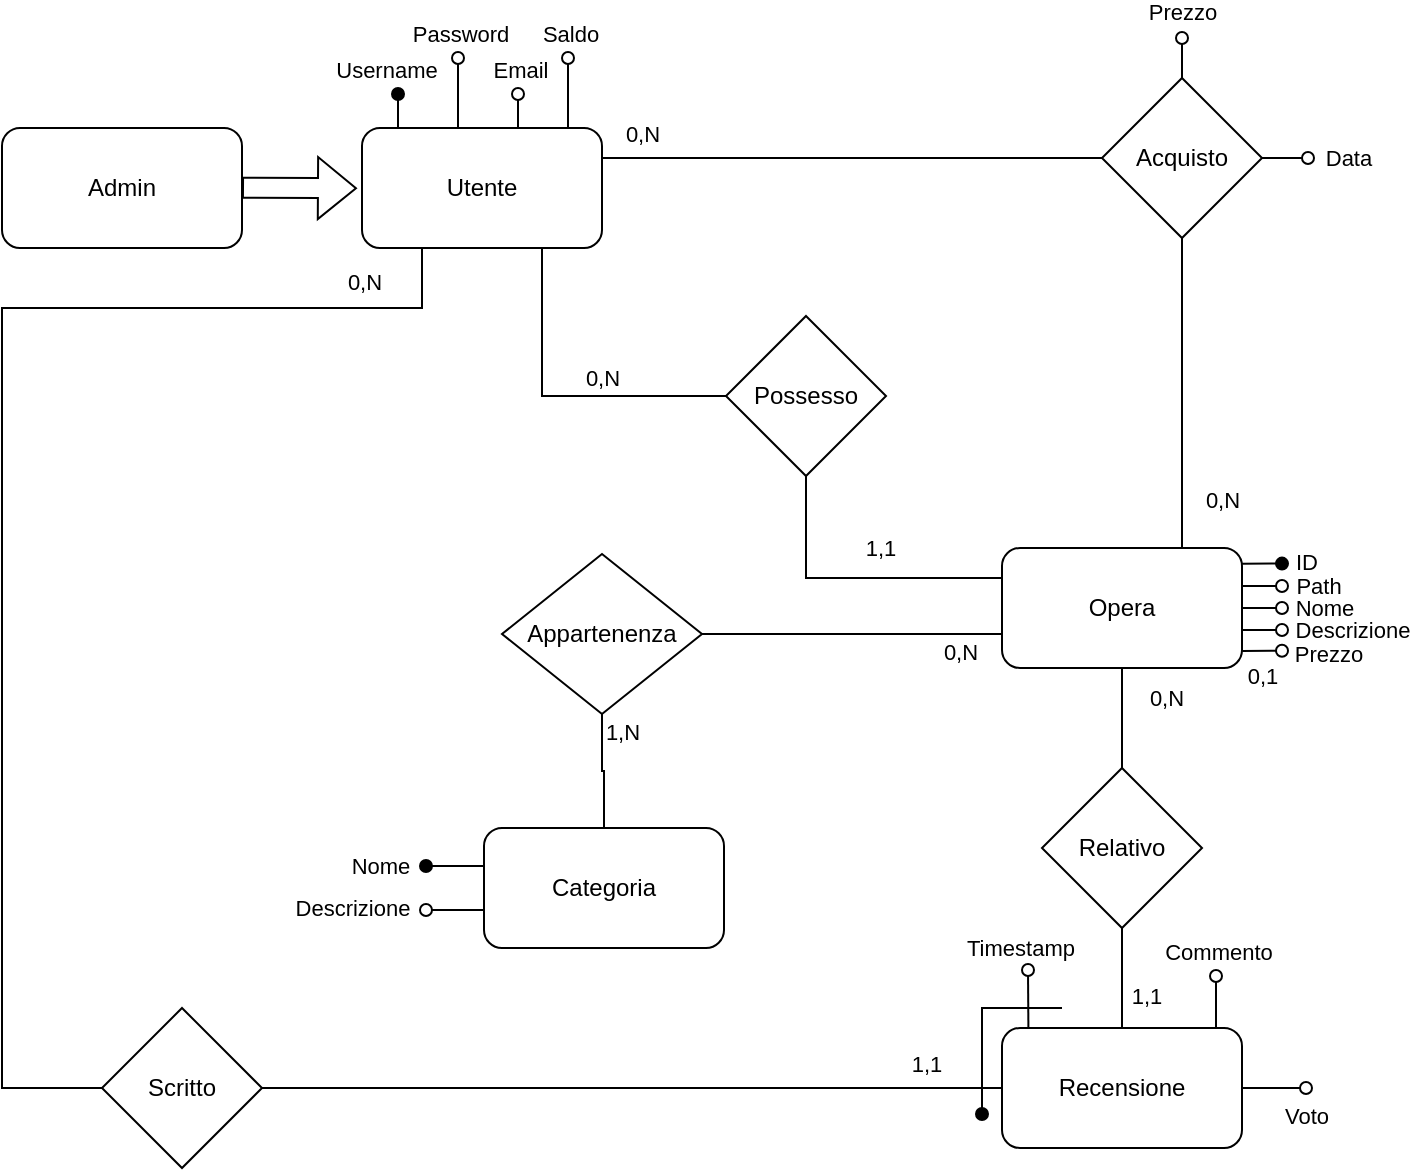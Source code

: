<mxfile version="25.0.3" pages="3">
  <diagram id="dIgI3phFKYw-YtEJIq1C" name="Pagina-2">
    <mxGraphModel dx="823" dy="552" grid="1" gridSize="10" guides="1" tooltips="1" connect="1" arrows="1" fold="1" page="1" pageScale="1" pageWidth="827" pageHeight="1169" math="0" shadow="0">
      <root>
        <mxCell id="0" />
        <mxCell id="1" parent="0" />
        <mxCell id="f5nBszrUMuIIvVcVEhwN-1" style="edgeStyle=orthogonalEdgeStyle;rounded=0;orthogonalLoop=1;jettySize=auto;html=1;exitX=1;exitY=0.25;exitDx=0;exitDy=0;entryX=0;entryY=0.5;entryDx=0;entryDy=0;endArrow=none;endFill=0;" parent="1" source="f5nBszrUMuIIvVcVEhwN-5" target="f5nBszrUMuIIvVcVEhwN-56" edge="1">
          <mxGeometry relative="1" as="geometry">
            <Array as="points">
              <mxPoint x="618" y="131" />
            </Array>
          </mxGeometry>
        </mxCell>
        <mxCell id="f5nBszrUMuIIvVcVEhwN-2" value="0,N" style="edgeLabel;html=1;align=center;verticalAlign=middle;resizable=0;points=[];" parent="f5nBszrUMuIIvVcVEhwN-1" connectable="0" vertex="1">
          <mxGeometry x="-0.034" y="1" relative="1" as="geometry">
            <mxPoint x="-101" y="-11" as="offset" />
          </mxGeometry>
        </mxCell>
        <mxCell id="f5nBszrUMuIIvVcVEhwN-5" value="Utente" style="rounded=1;whiteSpace=wrap;html=1;" parent="1" vertex="1">
          <mxGeometry x="248" y="116" width="120" height="60" as="geometry" />
        </mxCell>
        <mxCell id="f5nBszrUMuIIvVcVEhwN-6" style="edgeStyle=orthogonalEdgeStyle;rounded=0;orthogonalLoop=1;jettySize=auto;html=1;endArrow=oval;endFill=1;exitX=0.25;exitY=0;exitDx=0;exitDy=0;" parent="1" edge="1">
          <mxGeometry relative="1" as="geometry">
            <mxPoint x="266" y="99" as="targetPoint" />
            <mxPoint x="266" y="116" as="sourcePoint" />
            <Array as="points">
              <mxPoint x="266" y="109" />
              <mxPoint x="266" y="109" />
            </Array>
          </mxGeometry>
        </mxCell>
        <mxCell id="f5nBszrUMuIIvVcVEhwN-7" value="Username" style="edgeLabel;html=1;align=center;verticalAlign=middle;resizable=0;points=[];" parent="f5nBszrUMuIIvVcVEhwN-6" connectable="0" vertex="1">
          <mxGeometry x="1" y="2" relative="1" as="geometry">
            <mxPoint x="-4" y="-12" as="offset" />
          </mxGeometry>
        </mxCell>
        <mxCell id="f5nBszrUMuIIvVcVEhwN-8" value="Admin" style="rounded=1;whiteSpace=wrap;html=1;" parent="1" vertex="1">
          <mxGeometry x="68" y="116" width="120" height="60" as="geometry" />
        </mxCell>
        <mxCell id="f5nBszrUMuIIvVcVEhwN-9" style="edgeStyle=orthogonalEdgeStyle;rounded=0;orthogonalLoop=1;jettySize=auto;html=1;endArrow=oval;endFill=0;exitX=0.5;exitY=0;exitDx=0;exitDy=0;" parent="1" edge="1">
          <mxGeometry relative="1" as="geometry">
            <mxPoint x="296" y="81" as="targetPoint" />
            <mxPoint x="296" y="116" as="sourcePoint" />
          </mxGeometry>
        </mxCell>
        <mxCell id="f5nBszrUMuIIvVcVEhwN-10" value="Password" style="edgeLabel;html=1;align=center;verticalAlign=middle;resizable=0;points=[];" parent="f5nBszrUMuIIvVcVEhwN-9" connectable="0" vertex="1">
          <mxGeometry x="0.88" relative="1" as="geometry">
            <mxPoint x="1" y="-14" as="offset" />
          </mxGeometry>
        </mxCell>
        <mxCell id="f5nBszrUMuIIvVcVEhwN-11" style="edgeStyle=orthogonalEdgeStyle;rounded=0;orthogonalLoop=1;jettySize=auto;html=1;exitX=0;exitY=0.75;exitDx=0;exitDy=0;entryX=1;entryY=0.5;entryDx=0;entryDy=0;endArrow=none;endFill=0;" parent="1" source="f5nBszrUMuIIvVcVEhwN-23" target="f5nBszrUMuIIvVcVEhwN-69" edge="1">
          <mxGeometry relative="1" as="geometry">
            <Array as="points">
              <mxPoint x="568" y="369" />
            </Array>
          </mxGeometry>
        </mxCell>
        <mxCell id="f5nBszrUMuIIvVcVEhwN-12" style="edgeStyle=orthogonalEdgeStyle;rounded=0;orthogonalLoop=1;jettySize=auto;html=1;exitX=1;exitY=0.5;exitDx=0;exitDy=0;endArrow=oval;endFill=0;" parent="1" edge="1">
          <mxGeometry relative="1" as="geometry">
            <mxPoint x="708" y="356" as="targetPoint" />
            <mxPoint x="688.0" y="356" as="sourcePoint" />
          </mxGeometry>
        </mxCell>
        <mxCell id="f5nBszrUMuIIvVcVEhwN-13" value="Nome" style="edgeLabel;html=1;align=center;verticalAlign=middle;resizable=0;points=[];" parent="f5nBszrUMuIIvVcVEhwN-12" connectable="0" vertex="1">
          <mxGeometry x="0.909" relative="1" as="geometry">
            <mxPoint x="22" as="offset" />
          </mxGeometry>
        </mxCell>
        <mxCell id="f5nBszrUMuIIvVcVEhwN-14" style="edgeStyle=orthogonalEdgeStyle;rounded=0;orthogonalLoop=1;jettySize=auto;html=1;exitX=0.998;exitY=0.147;exitDx=0;exitDy=0;endArrow=oval;endFill=1;exitPerimeter=0;" parent="1" edge="1">
          <mxGeometry relative="1" as="geometry">
            <mxPoint x="708" y="334" as="targetPoint" />
            <mxPoint x="687.76" y="333.82" as="sourcePoint" />
          </mxGeometry>
        </mxCell>
        <mxCell id="f5nBszrUMuIIvVcVEhwN-15" value="ID" style="edgeLabel;html=1;align=center;verticalAlign=middle;resizable=0;points=[];" parent="f5nBszrUMuIIvVcVEhwN-14" connectable="0" vertex="1">
          <mxGeometry x="0.587" y="-3" relative="1" as="geometry">
            <mxPoint x="16" y="-4" as="offset" />
          </mxGeometry>
        </mxCell>
        <mxCell id="f5nBszrUMuIIvVcVEhwN-16" style="edgeStyle=orthogonalEdgeStyle;rounded=0;orthogonalLoop=1;jettySize=auto;html=1;exitX=1;exitY=0.25;exitDx=0;exitDy=0;endArrow=oval;endFill=0;" parent="1" edge="1">
          <mxGeometry relative="1" as="geometry">
            <mxPoint x="708" y="345" as="targetPoint" />
            <mxPoint x="688.0" y="345" as="sourcePoint" />
          </mxGeometry>
        </mxCell>
        <mxCell id="f5nBszrUMuIIvVcVEhwN-17" value="Path" style="edgeLabel;html=1;align=center;verticalAlign=middle;resizable=0;points=[];" parent="f5nBszrUMuIIvVcVEhwN-16" connectable="0" vertex="1">
          <mxGeometry x="0.38" relative="1" as="geometry">
            <mxPoint x="24" as="offset" />
          </mxGeometry>
        </mxCell>
        <mxCell id="f5nBszrUMuIIvVcVEhwN-18" style="edgeStyle=orthogonalEdgeStyle;rounded=0;orthogonalLoop=1;jettySize=auto;html=1;exitX=1.003;exitY=0.633;exitDx=0;exitDy=0;endArrow=oval;endFill=0;exitPerimeter=0;" parent="1" edge="1">
          <mxGeometry relative="1" as="geometry">
            <mxPoint x="708" y="367" as="targetPoint" />
            <mxPoint x="688.36" y="366.98" as="sourcePoint" />
            <Array as="points" />
          </mxGeometry>
        </mxCell>
        <mxCell id="f5nBszrUMuIIvVcVEhwN-19" value="Descrizione" style="edgeLabel;html=1;align=center;verticalAlign=middle;resizable=0;points=[];" parent="f5nBszrUMuIIvVcVEhwN-18" connectable="0" vertex="1">
          <mxGeometry x="0.986" y="4" relative="1" as="geometry">
            <mxPoint x="35" y="4" as="offset" />
          </mxGeometry>
        </mxCell>
        <mxCell id="f5nBszrUMuIIvVcVEhwN-20" style="edgeStyle=orthogonalEdgeStyle;rounded=0;orthogonalLoop=1;jettySize=auto;html=1;exitX=1.001;exitY=0.824;exitDx=0;exitDy=0;endArrow=oval;endFill=0;exitPerimeter=0;" parent="1" edge="1">
          <mxGeometry relative="1" as="geometry">
            <mxPoint x="708" y="378" as="targetPoint" />
            <mxPoint x="688.12" y="377.44" as="sourcePoint" />
            <Array as="points" />
          </mxGeometry>
        </mxCell>
        <mxCell id="f5nBszrUMuIIvVcVEhwN-21" value="Prezzo" style="edgeLabel;html=1;align=center;verticalAlign=middle;resizable=0;points=[];" parent="f5nBszrUMuIIvVcVEhwN-20" connectable="0" vertex="1">
          <mxGeometry x="1" y="-4" relative="1" as="geometry">
            <mxPoint x="27" y="1" as="offset" />
          </mxGeometry>
        </mxCell>
        <mxCell id="f5nBszrUMuIIvVcVEhwN-22" value="0,1" style="edgeLabel;html=1;align=center;verticalAlign=middle;resizable=0;points=[];" parent="f5nBszrUMuIIvVcVEhwN-20" connectable="0" vertex="1">
          <mxGeometry x="0.348" y="-5" relative="1" as="geometry">
            <mxPoint x="-4" y="7" as="offset" />
          </mxGeometry>
        </mxCell>
        <mxCell id="f5nBszrUMuIIvVcVEhwN-23" value="Opera" style="rounded=1;whiteSpace=wrap;html=1;" parent="1" vertex="1">
          <mxGeometry x="568" y="326" width="120" height="60" as="geometry" />
        </mxCell>
        <mxCell id="f5nBszrUMuIIvVcVEhwN-29" style="edgeStyle=orthogonalEdgeStyle;rounded=0;orthogonalLoop=1;jettySize=auto;html=1;exitX=0;exitY=0.5;exitDx=0;exitDy=0;entryX=0.75;entryY=1;entryDx=0;entryDy=0;endArrow=none;endFill=0;" parent="1" source="f5nBszrUMuIIvVcVEhwN-33" target="f5nBszrUMuIIvVcVEhwN-5" edge="1">
          <mxGeometry relative="1" as="geometry">
            <Array as="points">
              <mxPoint x="338" y="250" />
            </Array>
            <mxPoint x="368" y="341" as="sourcePoint" />
            <mxPoint x="328.0" y="176" as="targetPoint" />
          </mxGeometry>
        </mxCell>
        <mxCell id="f5nBszrUMuIIvVcVEhwN-30" value="0,N" style="edgeLabel;html=1;align=center;verticalAlign=middle;resizable=0;points=[];" parent="f5nBszrUMuIIvVcVEhwN-29" connectable="0" vertex="1">
          <mxGeometry x="0.114" relative="1" as="geometry">
            <mxPoint x="30" y="-9" as="offset" />
          </mxGeometry>
        </mxCell>
        <mxCell id="f5nBszrUMuIIvVcVEhwN-31" style="edgeStyle=orthogonalEdgeStyle;rounded=0;orthogonalLoop=1;jettySize=auto;html=1;exitX=1;exitY=0.5;exitDx=0;exitDy=0;entryX=0;entryY=0.25;entryDx=0;entryDy=0;endArrow=none;endFill=0;" parent="1" source="f5nBszrUMuIIvVcVEhwN-33" target="f5nBszrUMuIIvVcVEhwN-23" edge="1">
          <mxGeometry relative="1" as="geometry">
            <Array as="points">
              <mxPoint x="470" y="250" />
              <mxPoint x="470" y="341" />
            </Array>
          </mxGeometry>
        </mxCell>
        <mxCell id="f5nBszrUMuIIvVcVEhwN-32" value="1,1" style="edgeLabel;html=1;align=center;verticalAlign=middle;resizable=0;points=[];" parent="f5nBszrUMuIIvVcVEhwN-31" connectable="0" vertex="1">
          <mxGeometry x="0.345" y="-2" relative="1" as="geometry">
            <mxPoint x="14" y="-17" as="offset" />
          </mxGeometry>
        </mxCell>
        <mxCell id="f5nBszrUMuIIvVcVEhwN-33" value="Possesso" style="rhombus;whiteSpace=wrap;html=1;" parent="1" vertex="1">
          <mxGeometry x="430" y="210" width="80" height="80" as="geometry" />
        </mxCell>
        <mxCell id="f5nBszrUMuIIvVcVEhwN-34" style="edgeStyle=orthogonalEdgeStyle;rounded=0;orthogonalLoop=1;jettySize=auto;html=1;exitX=0.334;exitY=0;exitDx=0;exitDy=0;endArrow=oval;endFill=0;exitPerimeter=0;" parent="1" edge="1">
          <mxGeometry relative="1" as="geometry">
            <mxPoint x="675" y="540" as="targetPoint" />
            <mxPoint x="673.08" y="566" as="sourcePoint" />
          </mxGeometry>
        </mxCell>
        <mxCell id="f5nBszrUMuIIvVcVEhwN-35" value="Commento" style="edgeLabel;html=1;align=center;verticalAlign=middle;resizable=0;points=[];" parent="f5nBszrUMuIIvVcVEhwN-34" connectable="0" vertex="1">
          <mxGeometry x="1" y="-5" relative="1" as="geometry">
            <mxPoint x="-4" y="-12" as="offset" />
          </mxGeometry>
        </mxCell>
        <mxCell id="f5nBszrUMuIIvVcVEhwN-36" style="edgeStyle=orthogonalEdgeStyle;rounded=0;orthogonalLoop=1;jettySize=auto;html=1;endArrow=oval;endFill=0;exitX=0.11;exitY=0.003;exitDx=0;exitDy=0;exitPerimeter=0;" parent="1" source="f5nBszrUMuIIvVcVEhwN-38" edge="1">
          <mxGeometry relative="1" as="geometry">
            <mxPoint x="581" y="537" as="targetPoint" />
            <mxPoint x="581.2" y="561.74" as="sourcePoint" />
          </mxGeometry>
        </mxCell>
        <mxCell id="f5nBszrUMuIIvVcVEhwN-37" value="Timestamp" style="edgeLabel;html=1;align=center;verticalAlign=middle;resizable=0;points=[];" parent="f5nBszrUMuIIvVcVEhwN-36" connectable="0" vertex="1">
          <mxGeometry x="1" y="3" relative="1" as="geometry">
            <mxPoint x="-1" y="-11" as="offset" />
          </mxGeometry>
        </mxCell>
        <mxCell id="QadqCy5A8d38tfh0Il9G-1" value="Voto" style="edgeStyle=orthogonalEdgeStyle;rounded=0;orthogonalLoop=1;jettySize=auto;html=1;exitX=1;exitY=0.5;exitDx=0;exitDy=0;endArrow=oval;endFill=0;" parent="1" source="f5nBszrUMuIIvVcVEhwN-38" edge="1">
          <mxGeometry x="1" y="-14" relative="1" as="geometry">
            <mxPoint x="720" y="596" as="targetPoint" />
            <mxPoint as="offset" />
          </mxGeometry>
        </mxCell>
        <mxCell id="f5nBszrUMuIIvVcVEhwN-38" value="Recensione" style="rounded=1;whiteSpace=wrap;html=1;" parent="1" vertex="1">
          <mxGeometry x="568" y="566" width="120" height="60" as="geometry" />
        </mxCell>
        <mxCell id="f5nBszrUMuIIvVcVEhwN-39" style="edgeStyle=orthogonalEdgeStyle;rounded=0;orthogonalLoop=1;jettySize=auto;html=1;exitX=0.5;exitY=0;exitDx=0;exitDy=0;entryX=0.5;entryY=1;entryDx=0;entryDy=0;endArrow=none;endFill=0;" parent="1" source="f5nBszrUMuIIvVcVEhwN-43" target="f5nBszrUMuIIvVcVEhwN-23" edge="1">
          <mxGeometry relative="1" as="geometry" />
        </mxCell>
        <mxCell id="f5nBszrUMuIIvVcVEhwN-40" value="0,N" style="edgeLabel;html=1;align=center;verticalAlign=middle;resizable=0;points=[];" parent="f5nBszrUMuIIvVcVEhwN-39" connectable="0" vertex="1">
          <mxGeometry x="-0.04" y="-3" relative="1" as="geometry">
            <mxPoint x="19" y="-11" as="offset" />
          </mxGeometry>
        </mxCell>
        <mxCell id="f5nBszrUMuIIvVcVEhwN-41" style="edgeStyle=orthogonalEdgeStyle;rounded=0;orthogonalLoop=1;jettySize=auto;html=1;exitX=0.5;exitY=1;exitDx=0;exitDy=0;entryX=0.5;entryY=0;entryDx=0;entryDy=0;endArrow=none;endFill=0;" parent="1" source="f5nBszrUMuIIvVcVEhwN-43" target="f5nBszrUMuIIvVcVEhwN-38" edge="1">
          <mxGeometry relative="1" as="geometry" />
        </mxCell>
        <mxCell id="f5nBszrUMuIIvVcVEhwN-42" value="1,1" style="edgeLabel;html=1;align=center;verticalAlign=middle;resizable=0;points=[];" parent="f5nBszrUMuIIvVcVEhwN-41" connectable="0" vertex="1">
          <mxGeometry x="0.04" y="-1" relative="1" as="geometry">
            <mxPoint x="13" y="8" as="offset" />
          </mxGeometry>
        </mxCell>
        <mxCell id="f5nBszrUMuIIvVcVEhwN-43" value="Relativo" style="rhombus;whiteSpace=wrap;html=1;" parent="1" vertex="1">
          <mxGeometry x="588" y="436" width="80" height="80" as="geometry" />
        </mxCell>
        <mxCell id="f5nBszrUMuIIvVcVEhwN-44" style="edgeStyle=orthogonalEdgeStyle;rounded=0;orthogonalLoop=1;jettySize=auto;html=1;exitX=1;exitY=0.5;exitDx=0;exitDy=0;entryX=0;entryY=0.5;entryDx=0;entryDy=0;endArrow=none;endFill=0;" parent="1" source="f5nBszrUMuIIvVcVEhwN-45" target="f5nBszrUMuIIvVcVEhwN-38" edge="1">
          <mxGeometry relative="1" as="geometry" />
        </mxCell>
        <mxCell id="f5nBszrUMuIIvVcVEhwN-45" value="Scritto" style="rhombus;whiteSpace=wrap;html=1;" parent="1" vertex="1">
          <mxGeometry x="118" y="556" width="80" height="80" as="geometry" />
        </mxCell>
        <mxCell id="f5nBszrUMuIIvVcVEhwN-50" style="edgeStyle=orthogonalEdgeStyle;rounded=0;orthogonalLoop=1;jettySize=auto;html=1;exitX=0.5;exitY=1;exitDx=0;exitDy=0;entryX=0.75;entryY=0;entryDx=0;entryDy=0;endArrow=none;endFill=0;" parent="1" source="f5nBszrUMuIIvVcVEhwN-56" target="f5nBszrUMuIIvVcVEhwN-23" edge="1">
          <mxGeometry relative="1" as="geometry" />
        </mxCell>
        <mxCell id="f5nBszrUMuIIvVcVEhwN-51" value="0,N" style="edgeLabel;html=1;align=center;verticalAlign=middle;resizable=0;points=[];" parent="f5nBszrUMuIIvVcVEhwN-50" connectable="0" vertex="1">
          <mxGeometry x="-0.054" y="-1" relative="1" as="geometry">
            <mxPoint x="21" y="57" as="offset" />
          </mxGeometry>
        </mxCell>
        <mxCell id="f5nBszrUMuIIvVcVEhwN-52" style="edgeStyle=orthogonalEdgeStyle;rounded=0;orthogonalLoop=1;jettySize=auto;html=1;exitX=0.5;exitY=0;exitDx=0;exitDy=0;endArrow=oval;endFill=0;" parent="1" source="f5nBszrUMuIIvVcVEhwN-56" edge="1">
          <mxGeometry relative="1" as="geometry">
            <mxPoint x="658" y="71" as="targetPoint" />
            <mxPoint x="658" y="88" as="sourcePoint" />
          </mxGeometry>
        </mxCell>
        <mxCell id="f5nBszrUMuIIvVcVEhwN-53" value="Prezzo" style="edgeLabel;html=1;align=center;verticalAlign=middle;resizable=0;points=[];" parent="f5nBszrUMuIIvVcVEhwN-52" connectable="0" vertex="1">
          <mxGeometry x="0.4" y="-2" relative="1" as="geometry">
            <mxPoint x="-2" y="-19" as="offset" />
          </mxGeometry>
        </mxCell>
        <mxCell id="f5nBszrUMuIIvVcVEhwN-54" style="edgeStyle=orthogonalEdgeStyle;rounded=0;orthogonalLoop=1;jettySize=auto;html=1;exitX=1;exitY=0.5;exitDx=0;exitDy=0;endArrow=oval;endFill=0;" parent="1" source="f5nBszrUMuIIvVcVEhwN-56" edge="1">
          <mxGeometry relative="1" as="geometry">
            <mxPoint x="721" y="131" as="targetPoint" />
            <mxPoint x="691" y="131" as="sourcePoint" />
            <Array as="points" />
          </mxGeometry>
        </mxCell>
        <mxCell id="f5nBszrUMuIIvVcVEhwN-55" value="Data" style="edgeLabel;html=1;align=center;verticalAlign=middle;resizable=0;points=[];" parent="f5nBszrUMuIIvVcVEhwN-54" connectable="0" vertex="1">
          <mxGeometry x="0.763" y="-4" relative="1" as="geometry">
            <mxPoint x="22" y="-4" as="offset" />
          </mxGeometry>
        </mxCell>
        <mxCell id="f5nBszrUMuIIvVcVEhwN-56" value="Acquisto" style="rhombus;whiteSpace=wrap;html=1;" parent="1" vertex="1">
          <mxGeometry x="618" y="91" width="80" height="80" as="geometry" />
        </mxCell>
        <mxCell id="f5nBszrUMuIIvVcVEhwN-57" style="edgeStyle=orthogonalEdgeStyle;rounded=0;orthogonalLoop=1;jettySize=auto;html=1;exitX=0;exitY=0.25;exitDx=0;exitDy=0;endArrow=oval;endFill=1;" parent="1" edge="1">
          <mxGeometry relative="1" as="geometry">
            <mxPoint x="280" y="485" as="targetPoint" />
            <mxPoint x="310" y="485" as="sourcePoint" />
          </mxGeometry>
        </mxCell>
        <mxCell id="f5nBszrUMuIIvVcVEhwN-58" value="Nome" style="edgeLabel;html=1;align=center;verticalAlign=middle;resizable=0;points=[];" parent="f5nBszrUMuIIvVcVEhwN-57" connectable="0" vertex="1">
          <mxGeometry x="0.289" y="2" relative="1" as="geometry">
            <mxPoint x="-34" y="-2" as="offset" />
          </mxGeometry>
        </mxCell>
        <mxCell id="f5nBszrUMuIIvVcVEhwN-59" style="edgeStyle=orthogonalEdgeStyle;rounded=0;orthogonalLoop=1;jettySize=auto;html=1;exitX=0;exitY=0.75;exitDx=0;exitDy=0;endArrow=oval;endFill=0;spacing=2;" parent="1" edge="1">
          <mxGeometry relative="1" as="geometry">
            <mxPoint x="280" y="507" as="targetPoint" />
            <mxPoint x="310" y="507.0" as="sourcePoint" />
            <Array as="points" />
          </mxGeometry>
        </mxCell>
        <mxCell id="f5nBszrUMuIIvVcVEhwN-60" value="Descrizione" style="edgeLabel;html=1;align=center;verticalAlign=middle;resizable=0;points=[];" parent="f5nBszrUMuIIvVcVEhwN-59" connectable="0" vertex="1">
          <mxGeometry x="0.287" y="-1" relative="1" as="geometry">
            <mxPoint x="-48" as="offset" />
          </mxGeometry>
        </mxCell>
        <mxCell id="f5nBszrUMuIIvVcVEhwN-61" value="Categoria" style="rounded=1;whiteSpace=wrap;html=1;" parent="1" vertex="1">
          <mxGeometry x="309" y="466" width="120" height="60" as="geometry" />
        </mxCell>
        <mxCell id="f5nBszrUMuIIvVcVEhwN-62" style="edgeStyle=orthogonalEdgeStyle;rounded=0;orthogonalLoop=1;jettySize=auto;html=1;entryX=0.25;entryY=1;entryDx=0;entryDy=0;exitX=0;exitY=0.5;exitDx=0;exitDy=0;endArrow=none;endFill=0;" parent="1" source="f5nBszrUMuIIvVcVEhwN-45" target="f5nBszrUMuIIvVcVEhwN-5" edge="1">
          <mxGeometry relative="1" as="geometry">
            <Array as="points">
              <mxPoint x="68" y="596" />
              <mxPoint x="68" y="206" />
              <mxPoint x="278" y="206" />
            </Array>
          </mxGeometry>
        </mxCell>
        <mxCell id="f5nBszrUMuIIvVcVEhwN-65" value="1,1" style="edgeLabel;html=1;align=center;verticalAlign=middle;resizable=0;points=[];" parent="1" connectable="0" vertex="1">
          <mxGeometry x="530" y="589" as="geometry">
            <mxPoint y="-5" as="offset" />
          </mxGeometry>
        </mxCell>
        <mxCell id="Dw5HGiY22PEvVLNcBJ4l-1" style="edgeStyle=orthogonalEdgeStyle;rounded=0;orthogonalLoop=1;jettySize=auto;html=1;exitX=0.5;exitY=1;exitDx=0;exitDy=0;entryX=0.5;entryY=0;entryDx=0;entryDy=0;endArrow=none;endFill=0;" edge="1" parent="1" source="f5nBszrUMuIIvVcVEhwN-69" target="f5nBszrUMuIIvVcVEhwN-61">
          <mxGeometry relative="1" as="geometry" />
        </mxCell>
        <mxCell id="f5nBszrUMuIIvVcVEhwN-69" value="Appartenenza" style="rhombus;whiteSpace=wrap;html=1;" parent="1" vertex="1">
          <mxGeometry x="318" y="329" width="100" height="80" as="geometry" />
        </mxCell>
        <mxCell id="f5nBszrUMuIIvVcVEhwN-70" value="0,N" style="edgeLabel;html=1;align=center;verticalAlign=middle;resizable=0;points=[];" parent="1" connectable="0" vertex="1">
          <mxGeometry x="539" y="280" as="geometry">
            <mxPoint x="8" y="98" as="offset" />
          </mxGeometry>
        </mxCell>
        <mxCell id="f5nBszrUMuIIvVcVEhwN-71" value="1,N" style="edgeLabel;html=1;align=center;verticalAlign=middle;resizable=0;points=[];" parent="1" connectable="0" vertex="1">
          <mxGeometry x="370" y="320" as="geometry">
            <mxPoint x="8" y="98" as="offset" />
          </mxGeometry>
        </mxCell>
        <mxCell id="f5nBszrUMuIIvVcVEhwN-72" value="" style="shape=flexArrow;endArrow=classic;html=1;rounded=0;entryX=-0.021;entryY=0.422;entryDx=0;entryDy=0;entryPerimeter=0;" parent="1" edge="1">
          <mxGeometry width="50" height="50" relative="1" as="geometry">
            <mxPoint x="188" y="145.84" as="sourcePoint" />
            <mxPoint x="245.48" y="146.16" as="targetPoint" />
          </mxGeometry>
        </mxCell>
        <mxCell id="f5nBszrUMuIIvVcVEhwN-73" style="edgeStyle=orthogonalEdgeStyle;rounded=0;orthogonalLoop=1;jettySize=auto;html=1;endArrow=oval;endFill=0;exitX=0.75;exitY=0;exitDx=0;exitDy=0;" parent="1" edge="1">
          <mxGeometry relative="1" as="geometry">
            <mxPoint x="326" y="99" as="targetPoint" />
            <mxPoint x="326" y="116" as="sourcePoint" />
          </mxGeometry>
        </mxCell>
        <mxCell id="f5nBszrUMuIIvVcVEhwN-74" value="Email" style="edgeLabel;html=1;align=center;verticalAlign=middle;resizable=0;points=[];" parent="f5nBszrUMuIIvVcVEhwN-73" connectable="0" vertex="1">
          <mxGeometry x="0.88" relative="1" as="geometry">
            <mxPoint x="1" y="-13" as="offset" />
          </mxGeometry>
        </mxCell>
        <mxCell id="f5nBszrUMuIIvVcVEhwN-75" style="edgeStyle=orthogonalEdgeStyle;rounded=0;orthogonalLoop=1;jettySize=auto;html=1;endArrow=oval;endFill=1;" parent="1" edge="1">
          <mxGeometry relative="1" as="geometry">
            <mxPoint x="558" y="609" as="targetPoint" />
            <mxPoint x="598" y="556" as="sourcePoint" />
            <Array as="points">
              <mxPoint x="558" y="556" />
            </Array>
          </mxGeometry>
        </mxCell>
        <mxCell id="f5nBszrUMuIIvVcVEhwN-77" value="0,N" style="edgeLabel;html=1;align=center;verticalAlign=middle;resizable=0;points=[];" parent="1" connectable="0" vertex="1">
          <mxGeometry x="160" y="225" as="geometry">
            <mxPoint x="89" y="-32" as="offset" />
          </mxGeometry>
        </mxCell>
        <mxCell id="9OQESMKWwfzyMVdW1OJB-3" style="edgeStyle=orthogonalEdgeStyle;rounded=0;orthogonalLoop=1;jettySize=auto;html=1;endArrow=oval;endFill=0;exitX=0.5;exitY=0;exitDx=0;exitDy=0;" parent="1" edge="1">
          <mxGeometry relative="1" as="geometry">
            <mxPoint x="351" y="81" as="targetPoint" />
            <mxPoint x="351" y="116" as="sourcePoint" />
          </mxGeometry>
        </mxCell>
        <mxCell id="9OQESMKWwfzyMVdW1OJB-4" value="Saldo" style="edgeLabel;html=1;align=center;verticalAlign=middle;resizable=0;points=[];" parent="9OQESMKWwfzyMVdW1OJB-3" connectable="0" vertex="1">
          <mxGeometry x="0.88" relative="1" as="geometry">
            <mxPoint x="1" y="-14" as="offset" />
          </mxGeometry>
        </mxCell>
      </root>
    </mxGraphModel>
  </diagram>
  <diagram name="Pagina-1" id="-KhsM1Pc0Jz13o4PAVzy">
    <mxGraphModel grid="1" page="1" gridSize="10" guides="1" tooltips="1" connect="1" arrows="1" fold="1" pageScale="1" pageWidth="827" pageHeight="1169" math="0" shadow="0">
      <root>
        <mxCell id="0" />
        <mxCell id="1" parent="0" />
        <mxCell id="eVi_-EXiQy0jWH32_elv-29" style="edgeStyle=orthogonalEdgeStyle;rounded=0;orthogonalLoop=1;jettySize=auto;html=1;exitX=1;exitY=0.25;exitDx=0;exitDy=0;entryX=0;entryY=0.5;entryDx=0;entryDy=0;endArrow=none;endFill=0;" edge="1" parent="1" source="eVi_-EXiQy0jWH32_elv-3" target="eVi_-EXiQy0jWH32_elv-28">
          <mxGeometry relative="1" as="geometry">
            <Array as="points">
              <mxPoint x="390" y="205" />
              <mxPoint x="390" y="130" />
            </Array>
          </mxGeometry>
        </mxCell>
        <mxCell id="eVi_-EXiQy0jWH32_elv-31" value="0,N" style="edgeLabel;html=1;align=center;verticalAlign=middle;resizable=0;points=[];" connectable="0" vertex="1" parent="eVi_-EXiQy0jWH32_elv-29">
          <mxGeometry x="-0.034" y="1" relative="1" as="geometry">
            <mxPoint y="-9" as="offset" />
          </mxGeometry>
        </mxCell>
        <mxCell id="TAc8Aij1Pos98XTnwN8N-8" style="edgeStyle=orthogonalEdgeStyle;rounded=0;orthogonalLoop=1;jettySize=auto;html=1;exitX=0.25;exitY=1;exitDx=0;exitDy=0;entryX=0.5;entryY=0;entryDx=0;entryDy=0;endArrow=none;endFill=0;" edge="1" parent="1" source="eVi_-EXiQy0jWH32_elv-3" target="TAc8Aij1Pos98XTnwN8N-7">
          <mxGeometry relative="1" as="geometry">
            <Array as="points">
              <mxPoint x="250" y="330" />
              <mxPoint x="190" y="330" />
            </Array>
          </mxGeometry>
        </mxCell>
        <mxCell id="eVi_-EXiQy0jWH32_elv-3" value="Utente" style="rounded=1;whiteSpace=wrap;html=1;" vertex="1" parent="1">
          <mxGeometry x="220" y="190" width="120" height="60" as="geometry" />
        </mxCell>
        <mxCell id="eVi_-EXiQy0jWH32_elv-35" style="edgeStyle=orthogonalEdgeStyle;rounded=0;orthogonalLoop=1;jettySize=auto;html=1;endArrow=oval;endFill=1;" edge="1" parent="1">
          <mxGeometry relative="1" as="geometry">
            <mxPoint x="230" y="173" as="targetPoint" />
            <mxPoint x="230" y="190" as="sourcePoint" />
          </mxGeometry>
        </mxCell>
        <mxCell id="TAc8Aij1Pos98XTnwN8N-19" value="Username" style="edgeLabel;html=1;align=center;verticalAlign=middle;resizable=0;points=[];" connectable="0" vertex="1" parent="eVi_-EXiQy0jWH32_elv-35">
          <mxGeometry x="1" y="2" relative="1" as="geometry">
            <mxPoint x="-4" y="-12" as="offset" />
          </mxGeometry>
        </mxCell>
        <mxCell id="eVi_-EXiQy0jWH32_elv-4" value="Admin" style="rounded=1;whiteSpace=wrap;html=1;" vertex="1" parent="1">
          <mxGeometry x="40" y="150" width="120" height="60" as="geometry" />
        </mxCell>
        <mxCell id="eVi_-EXiQy0jWH32_elv-36" style="edgeStyle=orthogonalEdgeStyle;rounded=0;orthogonalLoop=1;jettySize=auto;html=1;endArrow=oval;endFill=0;exitX=0.498;exitY=0.001;exitDx=0;exitDy=0;exitPerimeter=0;" edge="1" parent="1" source="eVi_-EXiQy0jWH32_elv-3">
          <mxGeometry relative="1" as="geometry">
            <mxPoint x="279.69" y="174" as="targetPoint" />
            <mxPoint x="280" y="190" as="sourcePoint" />
          </mxGeometry>
        </mxCell>
        <mxCell id="TAc8Aij1Pos98XTnwN8N-20" value="Password" style="edgeLabel;html=1;align=center;verticalAlign=middle;resizable=0;points=[];" connectable="0" vertex="1" parent="eVi_-EXiQy0jWH32_elv-36">
          <mxGeometry x="0.88" relative="1" as="geometry">
            <mxPoint y="-14" as="offset" />
          </mxGeometry>
        </mxCell>
        <mxCell id="TAc8Aij1Pos98XTnwN8N-15" style="edgeStyle=orthogonalEdgeStyle;rounded=0;orthogonalLoop=1;jettySize=auto;html=1;exitX=0.076;exitY=1.006;exitDx=0;exitDy=0;entryX=1;entryY=0.5;entryDx=0;entryDy=0;exitPerimeter=0;endArrow=none;endFill=0;" edge="1" parent="1" source="eVi_-EXiQy0jWH32_elv-6" target="TAc8Aij1Pos98XTnwN8N-14">
          <mxGeometry relative="1" as="geometry" />
        </mxCell>
        <mxCell id="OCXJw5qdoMaOB_dEFMTo-14" style="edgeStyle=orthogonalEdgeStyle;rounded=0;orthogonalLoop=1;jettySize=auto;html=1;exitX=0.75;exitY=0;exitDx=0;exitDy=0;endArrow=oval;endFill=0;" edge="1" parent="1">
          <mxGeometry relative="1" as="geometry">
            <mxPoint x="621.929" y="379" as="targetPoint" />
            <mxPoint x="622" y="399" as="sourcePoint" />
          </mxGeometry>
        </mxCell>
        <mxCell id="eVi_-EXiQy0jWH32_elv-47" value="nome" style="edgeLabel;html=1;align=center;verticalAlign=middle;resizable=0;points=[];" connectable="0" vertex="1" parent="OCXJw5qdoMaOB_dEFMTo-14">
          <mxGeometry x="0.587" y="3" relative="1" as="geometry">
            <mxPoint x="3" y="-16" as="offset" />
          </mxGeometry>
        </mxCell>
        <mxCell id="TAc8Aij1Pos98XTnwN8N-23" value="Nome" style="edgeLabel;html=1;align=center;verticalAlign=middle;resizable=0;points=[];" connectable="0" vertex="1" parent="OCXJw5qdoMaOB_dEFMTo-14">
          <mxGeometry x="0.909" relative="1" as="geometry">
            <mxPoint y="-13" as="offset" />
          </mxGeometry>
        </mxCell>
        <mxCell id="eVi_-EXiQy0jWH32_elv-45" style="edgeStyle=orthogonalEdgeStyle;rounded=0;orthogonalLoop=1;jettySize=auto;html=1;exitX=0.25;exitY=0;exitDx=0;exitDy=0;endArrow=oval;endFill=1;" edge="1" parent="1" source="eVi_-EXiQy0jWH32_elv-6">
          <mxGeometry relative="1" as="geometry">
            <mxPoint x="570.034" y="380" as="targetPoint" />
          </mxGeometry>
        </mxCell>
        <mxCell id="eVi_-EXiQy0jWH32_elv-46" value="ID" style="edgeLabel;html=1;align=center;verticalAlign=middle;resizable=0;points=[];" connectable="0" vertex="1" parent="eVi_-EXiQy0jWH32_elv-45">
          <mxGeometry x="0.587" y="-3" relative="1" as="geometry">
            <mxPoint x="-3" y="-14" as="offset" />
          </mxGeometry>
        </mxCell>
        <mxCell id="eVi_-EXiQy0jWH32_elv-48" style="edgeStyle=orthogonalEdgeStyle;rounded=0;orthogonalLoop=1;jettySize=auto;html=1;exitX=1;exitY=0;exitDx=0;exitDy=0;endArrow=oval;endFill=0;" edge="1" parent="1">
          <mxGeometry relative="1" as="geometry">
            <mxPoint x="652.69" y="380" as="targetPoint" />
            <mxPoint x="653" y="400" as="sourcePoint" />
          </mxGeometry>
        </mxCell>
        <mxCell id="eVi_-EXiQy0jWH32_elv-49" value="Path" style="edgeLabel;html=1;align=center;verticalAlign=middle;resizable=0;points=[];" connectable="0" vertex="1" parent="eVi_-EXiQy0jWH32_elv-48">
          <mxGeometry x="0.38" relative="1" as="geometry">
            <mxPoint x="1" y="-19" as="offset" />
          </mxGeometry>
        </mxCell>
        <mxCell id="eVi_-EXiQy0jWH32_elv-50" style="edgeStyle=orthogonalEdgeStyle;rounded=0;orthogonalLoop=1;jettySize=auto;html=1;exitX=1;exitY=0.25;exitDx=0;exitDy=0;endArrow=oval;endFill=0;" edge="1" parent="1" source="eVi_-EXiQy0jWH32_elv-6">
          <mxGeometry relative="1" as="geometry">
            <mxPoint x="680" y="415.172" as="targetPoint" />
          </mxGeometry>
        </mxCell>
        <mxCell id="eVi_-EXiQy0jWH32_elv-51" value="Descrizione" style="edgeLabel;html=1;align=center;verticalAlign=middle;resizable=0;points=[];" connectable="0" vertex="1" parent="eVi_-EXiQy0jWH32_elv-50">
          <mxGeometry x="0.986" y="4" relative="1" as="geometry">
            <mxPoint x="6" y="-16" as="offset" />
          </mxGeometry>
        </mxCell>
        <mxCell id="eVi_-EXiQy0jWH32_elv-52" style="edgeStyle=orthogonalEdgeStyle;rounded=0;orthogonalLoop=1;jettySize=auto;html=1;exitX=1;exitY=0.75;exitDx=0;exitDy=0;endArrow=oval;endFill=0;" edge="1" parent="1" source="eVi_-EXiQy0jWH32_elv-6">
          <mxGeometry relative="1" as="geometry">
            <mxPoint x="680" y="445" as="targetPoint" />
          </mxGeometry>
        </mxCell>
        <mxCell id="eVi_-EXiQy0jWH32_elv-53" value="Prezzo" style="edgeLabel;html=1;align=center;verticalAlign=middle;resizable=0;points=[];" connectable="0" vertex="1" parent="eVi_-EXiQy0jWH32_elv-52">
          <mxGeometry x="1" y="-4" relative="1" as="geometry">
            <mxPoint x="24" y="-5" as="offset" />
          </mxGeometry>
        </mxCell>
        <mxCell id="eVi_-EXiQy0jWH32_elv-54" value="0,1" style="edgeLabel;html=1;align=center;verticalAlign=middle;resizable=0;points=[];" connectable="0" vertex="1" parent="eVi_-EXiQy0jWH32_elv-52">
          <mxGeometry x="0.348" y="-5" relative="1" as="geometry">
            <mxPoint x="-4" y="5" as="offset" />
          </mxGeometry>
        </mxCell>
        <mxCell id="eVi_-EXiQy0jWH32_elv-6" value="Opere" style="rounded=1;whiteSpace=wrap;html=1;" vertex="1" parent="1">
          <mxGeometry x="540" y="400" width="120" height="60" as="geometry" />
        </mxCell>
        <mxCell id="eVi_-EXiQy0jWH32_elv-10" style="edgeStyle=orthogonalEdgeStyle;rounded=0;orthogonalLoop=1;jettySize=auto;html=1;exitX=0.5;exitY=1;exitDx=0;exitDy=0;entryX=0.5;entryY=0;entryDx=0;entryDy=0;endArrow=none;endFill=0;" edge="1" parent="1" source="eVi_-EXiQy0jWH32_elv-8" target="eVi_-EXiQy0jWH32_elv-6">
          <mxGeometry relative="1" as="geometry" />
        </mxCell>
        <mxCell id="eVi_-EXiQy0jWH32_elv-12" value="0,N" style="edgeLabel;html=1;align=center;verticalAlign=middle;resizable=0;points=[];" connectable="0" vertex="1" parent="eVi_-EXiQy0jWH32_elv-10">
          <mxGeometry x="-0.1" y="2" relative="1" as="geometry">
            <mxPoint x="18" as="offset" />
          </mxGeometry>
        </mxCell>
        <mxCell id="eVi_-EXiQy0jWH32_elv-39" style="edgeStyle=orthogonalEdgeStyle;rounded=0;orthogonalLoop=1;jettySize=auto;html=1;exitX=0.5;exitY=0;exitDx=0;exitDy=0;endArrow=oval;endFill=0;" edge="1" parent="1" source="eVi_-EXiQy0jWH32_elv-8">
          <mxGeometry relative="1" as="geometry">
            <mxPoint x="599.69" y="160" as="targetPoint" />
          </mxGeometry>
        </mxCell>
        <mxCell id="eVi_-EXiQy0jWH32_elv-40" value="Voto" style="edgeLabel;html=1;align=center;verticalAlign=middle;resizable=0;points=[];" connectable="0" vertex="1" parent="eVi_-EXiQy0jWH32_elv-39">
          <mxGeometry x="0.309" y="-1" relative="1" as="geometry">
            <mxPoint x="-1" y="-17" as="offset" />
          </mxGeometry>
        </mxCell>
        <mxCell id="eVi_-EXiQy0jWH32_elv-8" value="Recensione" style="rhombus;whiteSpace=wrap;html=1;" vertex="1" parent="1">
          <mxGeometry x="560" y="180" width="80" height="80" as="geometry" />
        </mxCell>
        <mxCell id="eVi_-EXiQy0jWH32_elv-9" value="" style="endArrow=none;html=1;rounded=0;exitX=1;exitY=0.5;exitDx=0;exitDy=0;entryX=0;entryY=0.5;entryDx=0;entryDy=0;" edge="1" parent="1" source="eVi_-EXiQy0jWH32_elv-3" target="eVi_-EXiQy0jWH32_elv-8">
          <mxGeometry width="50" height="50" relative="1" as="geometry">
            <mxPoint x="220" y="370" as="sourcePoint" />
            <mxPoint x="270" y="320" as="targetPoint" />
          </mxGeometry>
        </mxCell>
        <mxCell id="eVi_-EXiQy0jWH32_elv-11" value="0,N" style="edgeLabel;html=1;align=center;verticalAlign=middle;resizable=0;points=[];" connectable="0" vertex="1" parent="eVi_-EXiQy0jWH32_elv-9">
          <mxGeometry x="-0.273" y="-2" relative="1" as="geometry">
            <mxPoint x="-277" y="38" as="offset" />
          </mxGeometry>
        </mxCell>
        <mxCell id="eVi_-EXiQy0jWH32_elv-14" style="edgeStyle=orthogonalEdgeStyle;rounded=0;orthogonalLoop=1;jettySize=auto;html=1;exitX=0;exitY=0.5;exitDx=0;exitDy=0;entryX=0.5;entryY=1;entryDx=0;entryDy=0;endArrow=none;endFill=0;" edge="1" parent="1" source="eVi_-EXiQy0jWH32_elv-13" target="eVi_-EXiQy0jWH32_elv-3">
          <mxGeometry relative="1" as="geometry">
            <Array as="points">
              <mxPoint x="280" y="330" />
            </Array>
          </mxGeometry>
        </mxCell>
        <mxCell id="eVi_-EXiQy0jWH32_elv-17" value="0,N" style="edgeLabel;html=1;align=center;verticalAlign=middle;resizable=0;points=[];" connectable="0" vertex="1" parent="eVi_-EXiQy0jWH32_elv-14">
          <mxGeometry x="0.114" relative="1" as="geometry">
            <mxPoint x="38" y="-11" as="offset" />
          </mxGeometry>
        </mxCell>
        <mxCell id="eVi_-EXiQy0jWH32_elv-15" style="edgeStyle=orthogonalEdgeStyle;rounded=0;orthogonalLoop=1;jettySize=auto;html=1;exitX=1;exitY=0.5;exitDx=0;exitDy=0;entryX=0;entryY=0.5;entryDx=0;entryDy=0;endArrow=none;endFill=0;" edge="1" parent="1" source="eVi_-EXiQy0jWH32_elv-13" target="eVi_-EXiQy0jWH32_elv-6">
          <mxGeometry relative="1" as="geometry">
            <Array as="points">
              <mxPoint x="490" y="430" />
            </Array>
          </mxGeometry>
        </mxCell>
        <mxCell id="eVi_-EXiQy0jWH32_elv-16" value="0,1" style="edgeLabel;html=1;align=center;verticalAlign=middle;resizable=0;points=[];" connectable="0" vertex="1" parent="eVi_-EXiQy0jWH32_elv-15">
          <mxGeometry x="0.345" y="-2" relative="1" as="geometry">
            <mxPoint x="22" y="-51" as="offset" />
          </mxGeometry>
        </mxCell>
        <mxCell id="eVi_-EXiQy0jWH32_elv-13" value="Possesso" style="rhombus;whiteSpace=wrap;html=1;" vertex="1" parent="1">
          <mxGeometry x="370" y="290" width="80" height="80" as="geometry" />
        </mxCell>
        <mxCell id="TAc8Aij1Pos98XTnwN8N-24" style="edgeStyle=orthogonalEdgeStyle;rounded=0;orthogonalLoop=1;jettySize=auto;html=1;exitX=1;exitY=0;exitDx=0;exitDy=0;endArrow=oval;endFill=0;" edge="1" parent="1">
          <mxGeometry relative="1" as="geometry">
            <mxPoint x="652.966" y="620" as="targetPoint" />
            <mxPoint x="653.0" y="640" as="sourcePoint" />
          </mxGeometry>
        </mxCell>
        <mxCell id="TAc8Aij1Pos98XTnwN8N-25" value="Testo" style="edgeLabel;html=1;align=center;verticalAlign=middle;resizable=0;points=[];" connectable="0" vertex="1" parent="TAc8Aij1Pos98XTnwN8N-24">
          <mxGeometry x="1" y="-5" relative="1" as="geometry">
            <mxPoint x="-4" y="-12" as="offset" />
          </mxGeometry>
        </mxCell>
        <mxCell id="TAc8Aij1Pos98XTnwN8N-28" style="edgeStyle=orthogonalEdgeStyle;rounded=0;orthogonalLoop=1;jettySize=auto;html=1;exitX=0.25;exitY=0;exitDx=0;exitDy=0;endArrow=oval;endFill=0;" edge="1" parent="1">
          <mxGeometry relative="1" as="geometry">
            <mxPoint x="570.31" y="621" as="targetPoint" />
            <mxPoint x="570.0" y="651" as="sourcePoint" />
          </mxGeometry>
        </mxCell>
        <mxCell id="TAc8Aij1Pos98XTnwN8N-29" value="Timestamp" style="edgeLabel;html=1;align=center;verticalAlign=middle;resizable=0;points=[];" connectable="0" vertex="1" parent="TAc8Aij1Pos98XTnwN8N-28">
          <mxGeometry x="1" y="3" relative="1" as="geometry">
            <mxPoint x="-1" y="-11" as="offset" />
          </mxGeometry>
        </mxCell>
        <mxCell id="eVi_-EXiQy0jWH32_elv-18" value="Commento" style="rounded=1;whiteSpace=wrap;html=1;" vertex="1" parent="1">
          <mxGeometry x="540" y="640" width="120" height="60" as="geometry" />
        </mxCell>
        <mxCell id="eVi_-EXiQy0jWH32_elv-20" style="edgeStyle=orthogonalEdgeStyle;rounded=0;orthogonalLoop=1;jettySize=auto;html=1;exitX=0.5;exitY=0;exitDx=0;exitDy=0;entryX=0.5;entryY=1;entryDx=0;entryDy=0;endArrow=none;endFill=0;" edge="1" parent="1" source="eVi_-EXiQy0jWH32_elv-19" target="eVi_-EXiQy0jWH32_elv-6">
          <mxGeometry relative="1" as="geometry" />
        </mxCell>
        <mxCell id="eVi_-EXiQy0jWH32_elv-22" value="0,N" style="edgeLabel;html=1;align=center;verticalAlign=middle;resizable=0;points=[];" connectable="0" vertex="1" parent="eVi_-EXiQy0jWH32_elv-20">
          <mxGeometry x="-0.04" y="-3" relative="1" as="geometry">
            <mxPoint x="17" as="offset" />
          </mxGeometry>
        </mxCell>
        <mxCell id="eVi_-EXiQy0jWH32_elv-21" style="edgeStyle=orthogonalEdgeStyle;rounded=0;orthogonalLoop=1;jettySize=auto;html=1;exitX=0.5;exitY=1;exitDx=0;exitDy=0;entryX=0.5;entryY=0;entryDx=0;entryDy=0;endArrow=none;endFill=0;" edge="1" parent="1" source="eVi_-EXiQy0jWH32_elv-19" target="eVi_-EXiQy0jWH32_elv-18">
          <mxGeometry relative="1" as="geometry" />
        </mxCell>
        <mxCell id="eVi_-EXiQy0jWH32_elv-23" value="1,1" style="edgeLabel;html=1;align=center;verticalAlign=middle;resizable=0;points=[];" connectable="0" vertex="1" parent="eVi_-EXiQy0jWH32_elv-21">
          <mxGeometry x="0.04" y="-1" relative="1" as="geometry">
            <mxPoint x="21" as="offset" />
          </mxGeometry>
        </mxCell>
        <mxCell id="eVi_-EXiQy0jWH32_elv-19" value="Relativo" style="rhombus;whiteSpace=wrap;html=1;" vertex="1" parent="1">
          <mxGeometry x="560" y="510" width="80" height="80" as="geometry" />
        </mxCell>
        <mxCell id="TAc8Aij1Pos98XTnwN8N-6" style="edgeStyle=orthogonalEdgeStyle;rounded=0;orthogonalLoop=1;jettySize=auto;html=1;exitX=1;exitY=0.5;exitDx=0;exitDy=0;entryX=0;entryY=0.5;entryDx=0;entryDy=0;endArrow=none;endFill=0;" edge="1" parent="1" source="OCXJw5qdoMaOB_dEFMTo-2" target="eVi_-EXiQy0jWH32_elv-18">
          <mxGeometry relative="1" as="geometry" />
        </mxCell>
        <mxCell id="OCXJw5qdoMaOB_dEFMTo-2" value="Scritto" style="rhombus;whiteSpace=wrap;html=1;" vertex="1" parent="1">
          <mxGeometry x="90" y="630" width="80" height="80" as="geometry" />
        </mxCell>
        <mxCell id="OCXJw5qdoMaOB_dEFMTo-5" value="Risposta" style="rhombus;whiteSpace=wrap;html=1;" vertex="1" parent="1">
          <mxGeometry x="560" y="760" width="80" height="80" as="geometry" />
        </mxCell>
        <mxCell id="OCXJw5qdoMaOB_dEFMTo-6" value="" style="endArrow=none;html=1;rounded=0;entryX=0.5;entryY=1;entryDx=0;entryDy=0;exitX=0.5;exitY=0;exitDx=0;exitDy=0;" edge="1" parent="1" source="OCXJw5qdoMaOB_dEFMTo-5" target="eVi_-EXiQy0jWH32_elv-18">
          <mxGeometry width="50" height="50" relative="1" as="geometry">
            <mxPoint x="390" y="800" as="sourcePoint" />
            <mxPoint x="440" y="750" as="targetPoint" />
          </mxGeometry>
        </mxCell>
        <mxCell id="eVi_-EXiQy0jWH32_elv-27" value="0,N" style="edgeLabel;html=1;align=center;verticalAlign=middle;resizable=0;points=[];" connectable="0" vertex="1" parent="OCXJw5qdoMaOB_dEFMTo-6">
          <mxGeometry x="0.067" y="2" relative="1" as="geometry">
            <mxPoint x="22" y="12" as="offset" />
          </mxGeometry>
        </mxCell>
        <mxCell id="OCXJw5qdoMaOB_dEFMTo-7" value="" style="endArrow=none;html=1;rounded=0;entryX=1;entryY=0.5;entryDx=0;entryDy=0;exitX=1;exitY=0.5;exitDx=0;exitDy=0;" edge="1" parent="1" source="OCXJw5qdoMaOB_dEFMTo-5" target="eVi_-EXiQy0jWH32_elv-18">
          <mxGeometry width="50" height="50" relative="1" as="geometry">
            <mxPoint x="660" y="800" as="sourcePoint" />
            <mxPoint x="680" y="670" as="targetPoint" />
            <Array as="points">
              <mxPoint x="720" y="800" />
              <mxPoint x="720" y="670" />
            </Array>
          </mxGeometry>
        </mxCell>
        <mxCell id="eVi_-EXiQy0jWH32_elv-26" value="0,1" style="edgeLabel;html=1;align=center;verticalAlign=middle;resizable=0;points=[];" connectable="0" vertex="1" parent="OCXJw5qdoMaOB_dEFMTo-7">
          <mxGeometry x="0.341" y="1" relative="1" as="geometry">
            <mxPoint x="21" y="41" as="offset" />
          </mxGeometry>
        </mxCell>
        <mxCell id="TAc8Aij1Pos98XTnwN8N-2" value="0,N" style="edgeLabel;html=1;align=center;verticalAlign=middle;resizable=0;points=[];" connectable="0" vertex="1" parent="1">
          <mxGeometry x="450" y="210" as="geometry" />
        </mxCell>
        <mxCell id="TAc8Aij1Pos98XTnwN8N-4" value="Risposto" style="edgeLabel;html=1;align=center;verticalAlign=middle;resizable=0;points=[];" connectable="0" vertex="1" parent="1">
          <mxGeometry x="570" y="730" as="geometry">
            <mxPoint x="-4" y="5" as="offset" />
          </mxGeometry>
        </mxCell>
        <mxCell id="eVi_-EXiQy0jWH32_elv-30" style="edgeStyle=orthogonalEdgeStyle;rounded=0;orthogonalLoop=1;jettySize=auto;html=1;exitX=0.5;exitY=1;exitDx=0;exitDy=0;entryX=1;entryY=0.5;entryDx=0;entryDy=0;endArrow=none;endFill=0;" edge="1" parent="1" source="eVi_-EXiQy0jWH32_elv-28" target="eVi_-EXiQy0jWH32_elv-6">
          <mxGeometry relative="1" as="geometry" />
        </mxCell>
        <mxCell id="eVi_-EXiQy0jWH32_elv-32" value="0,N" style="edgeLabel;html=1;align=center;verticalAlign=middle;resizable=0;points=[];" connectable="0" vertex="1" parent="eVi_-EXiQy0jWH32_elv-30">
          <mxGeometry x="-0.054" y="-1" relative="1" as="geometry">
            <mxPoint x="21" as="offset" />
          </mxGeometry>
        </mxCell>
        <mxCell id="eVi_-EXiQy0jWH32_elv-33" style="edgeStyle=orthogonalEdgeStyle;rounded=0;orthogonalLoop=1;jettySize=auto;html=1;exitX=0.5;exitY=0;exitDx=0;exitDy=0;endArrow=oval;endFill=0;" edge="1" parent="1" source="eVi_-EXiQy0jWH32_elv-28">
          <mxGeometry relative="1" as="geometry">
            <mxPoint x="730" y="70" as="targetPoint" />
          </mxGeometry>
        </mxCell>
        <mxCell id="eVi_-EXiQy0jWH32_elv-34" value="Prezzo" style="edgeLabel;html=1;align=center;verticalAlign=middle;resizable=0;points=[];" connectable="0" vertex="1" parent="eVi_-EXiQy0jWH32_elv-33">
          <mxGeometry x="0.4" y="-2" relative="1" as="geometry">
            <mxPoint x="-2" y="-19" as="offset" />
          </mxGeometry>
        </mxCell>
        <mxCell id="eVi_-EXiQy0jWH32_elv-37" style="edgeStyle=orthogonalEdgeStyle;rounded=0;orthogonalLoop=1;jettySize=auto;html=1;exitX=1;exitY=0.5;exitDx=0;exitDy=0;endArrow=oval;endFill=0;" edge="1" parent="1" source="eVi_-EXiQy0jWH32_elv-28">
          <mxGeometry relative="1" as="geometry">
            <mxPoint x="790" y="130.345" as="targetPoint" />
          </mxGeometry>
        </mxCell>
        <mxCell id="eVi_-EXiQy0jWH32_elv-38" value="Data" style="edgeLabel;html=1;align=center;verticalAlign=middle;resizable=0;points=[];" connectable="0" vertex="1" parent="eVi_-EXiQy0jWH32_elv-37">
          <mxGeometry x="0.763" y="-4" relative="1" as="geometry">
            <mxPoint x="22" y="-4" as="offset" />
          </mxGeometry>
        </mxCell>
        <mxCell id="eVi_-EXiQy0jWH32_elv-28" value="Acquisto" style="rhombus;whiteSpace=wrap;html=1;" vertex="1" parent="1">
          <mxGeometry x="690" y="90" width="80" height="80" as="geometry" />
        </mxCell>
        <mxCell id="eVi_-EXiQy0jWH32_elv-41" style="edgeStyle=orthogonalEdgeStyle;rounded=0;orthogonalLoop=1;jettySize=auto;html=1;exitX=0.25;exitY=0;exitDx=0;exitDy=0;endArrow=oval;endFill=1;" edge="1" parent="1">
          <mxGeometry relative="1" as="geometry">
            <mxPoint x="247.69" y="514" as="targetPoint" />
            <mxPoint x="248" y="544" as="sourcePoint" />
          </mxGeometry>
        </mxCell>
        <mxCell id="eVi_-EXiQy0jWH32_elv-42" value="Nome" style="edgeLabel;html=1;align=center;verticalAlign=middle;resizable=0;points=[];" connectable="0" vertex="1" parent="eVi_-EXiQy0jWH32_elv-41">
          <mxGeometry x="0.289" y="2" relative="1" as="geometry">
            <mxPoint y="-25" as="offset" />
          </mxGeometry>
        </mxCell>
        <mxCell id="eVi_-EXiQy0jWH32_elv-43" style="edgeStyle=orthogonalEdgeStyle;rounded=0;orthogonalLoop=1;jettySize=auto;html=1;exitX=0.5;exitY=0;exitDx=0;exitDy=0;endArrow=oval;endFill=0;" edge="1" parent="1">
          <mxGeometry relative="1" as="geometry">
            <mxPoint x="296.034" y="512" as="targetPoint" />
            <mxPoint x="296" y="542" as="sourcePoint" />
          </mxGeometry>
        </mxCell>
        <mxCell id="eVi_-EXiQy0jWH32_elv-44" value="Descrizione" style="edgeLabel;html=1;align=center;verticalAlign=middle;resizable=0;points=[];" connectable="0" vertex="1" parent="eVi_-EXiQy0jWH32_elv-43">
          <mxGeometry x="0.287" y="-1" relative="1" as="geometry">
            <mxPoint x="1" y="-23" as="offset" />
          </mxGeometry>
        </mxCell>
        <mxCell id="TAc8Aij1Pos98XTnwN8N-5" value="Categoria" style="rounded=1;whiteSpace=wrap;html=1;" vertex="1" parent="1">
          <mxGeometry x="230" y="540" width="120" height="60" as="geometry" />
        </mxCell>
        <mxCell id="OCXJw5qdoMaOB_dEFMTo-13" style="edgeStyle=orthogonalEdgeStyle;rounded=0;orthogonalLoop=1;jettySize=auto;html=1;entryX=0;entryY=0.75;entryDx=0;entryDy=0;exitX=0;exitY=0.5;exitDx=0;exitDy=0;endArrow=none;endFill=0;" edge="1" parent="1" source="OCXJw5qdoMaOB_dEFMTo-2" target="eVi_-EXiQy0jWH32_elv-3">
          <mxGeometry relative="1" as="geometry">
            <Array as="points">
              <mxPoint x="70" y="670" />
              <mxPoint x="70" y="250" />
              <mxPoint x="220" y="250" />
            </Array>
          </mxGeometry>
        </mxCell>
        <mxCell id="TAc8Aij1Pos98XTnwN8N-9" style="edgeStyle=orthogonalEdgeStyle;rounded=0;orthogonalLoop=1;jettySize=auto;html=1;exitX=0.5;exitY=1;exitDx=0;exitDy=0;entryX=0;entryY=0.5;entryDx=0;entryDy=0;endArrow=none;endFill=0;" edge="1" parent="1" source="TAc8Aij1Pos98XTnwN8N-7" target="TAc8Aij1Pos98XTnwN8N-5">
          <mxGeometry relative="1" as="geometry" />
        </mxCell>
        <mxCell id="TAc8Aij1Pos98XTnwN8N-7" value="Iscrizione" style="rhombus;whiteSpace=wrap;html=1;" vertex="1" parent="1">
          <mxGeometry x="150" y="360" width="80" height="80" as="geometry" />
        </mxCell>
        <mxCell id="TAc8Aij1Pos98XTnwN8N-10" value="1,1" style="edgeLabel;html=1;align=center;verticalAlign=middle;resizable=0;points=[];" connectable="0" vertex="1" parent="1">
          <mxGeometry x="500" y="660" as="geometry" />
        </mxCell>
        <mxCell id="TAc8Aij1Pos98XTnwN8N-11" value="2,N" style="edgeLabel;html=1;align=center;verticalAlign=middle;resizable=0;points=[];" connectable="0" vertex="1" parent="1">
          <mxGeometry x="143" y="240" as="geometry">
            <mxPoint x="67" y="74" as="offset" />
          </mxGeometry>
        </mxCell>
        <mxCell id="TAc8Aij1Pos98XTnwN8N-12" value="0,N" style="edgeLabel;html=1;align=center;verticalAlign=middle;resizable=0;points=[];" connectable="0" vertex="1" parent="1">
          <mxGeometry x="143" y="450" as="geometry">
            <mxPoint x="67" y="74" as="offset" />
          </mxGeometry>
        </mxCell>
        <mxCell id="TAc8Aij1Pos98XTnwN8N-16" style="edgeStyle=orthogonalEdgeStyle;rounded=0;orthogonalLoop=1;jettySize=auto;html=1;exitX=0;exitY=0.5;exitDx=0;exitDy=0;entryX=1;entryY=0.5;entryDx=0;entryDy=0;endArrow=none;endFill=0;" edge="1" parent="1" source="TAc8Aij1Pos98XTnwN8N-14" target="TAc8Aij1Pos98XTnwN8N-5">
          <mxGeometry relative="1" as="geometry" />
        </mxCell>
        <mxCell id="TAc8Aij1Pos98XTnwN8N-14" value="Appartenenza" style="rhombus;whiteSpace=wrap;html=1;" vertex="1" parent="1">
          <mxGeometry x="410" y="530" width="100" height="80" as="geometry" />
        </mxCell>
        <mxCell id="TAc8Aij1Pos98XTnwN8N-17" value="0,N" style="edgeLabel;html=1;align=center;verticalAlign=middle;resizable=0;points=[];" connectable="0" vertex="1" parent="1">
          <mxGeometry x="520" y="390" as="geometry">
            <mxPoint x="8" y="98" as="offset" />
          </mxGeometry>
        </mxCell>
        <mxCell id="TAc8Aij1Pos98XTnwN8N-18" value="1,N" style="edgeLabel;html=1;align=center;verticalAlign=middle;resizable=0;points=[];" connectable="0" vertex="1" parent="1">
          <mxGeometry x="370" y="460" as="geometry">
            <mxPoint x="8" y="98" as="offset" />
          </mxGeometry>
        </mxCell>
        <mxCell id="eVi_-EXiQy0jWH32_elv-5" value="" style="shape=flexArrow;endArrow=classic;html=1;rounded=0;exitX=1;exitY=0.5;exitDx=0;exitDy=0;entryX=-0.021;entryY=0.422;entryDx=0;entryDy=0;entryPerimeter=0;" edge="1" parent="1" source="eVi_-EXiQy0jWH32_elv-4" target="eVi_-EXiQy0jWH32_elv-3">
          <mxGeometry width="50" height="50" relative="1" as="geometry">
            <mxPoint x="400" y="200" as="sourcePoint" />
            <mxPoint x="384" y="190" as="targetPoint" />
          </mxGeometry>
        </mxCell>
        <mxCell id="TAc8Aij1Pos98XTnwN8N-21" style="edgeStyle=orthogonalEdgeStyle;rounded=0;orthogonalLoop=1;jettySize=auto;html=1;endArrow=oval;endFill=0;exitX=0.498;exitY=0.001;exitDx=0;exitDy=0;exitPerimeter=0;" edge="1" parent="1">
          <mxGeometry relative="1" as="geometry">
            <mxPoint x="330.0" y="174" as="targetPoint" />
            <mxPoint x="330.31" y="190" as="sourcePoint" />
          </mxGeometry>
        </mxCell>
        <mxCell id="TAc8Aij1Pos98XTnwN8N-22" value="Email" style="edgeLabel;html=1;align=center;verticalAlign=middle;resizable=0;points=[];" connectable="0" vertex="1" parent="TAc8Aij1Pos98XTnwN8N-21">
          <mxGeometry x="0.88" relative="1" as="geometry">
            <mxPoint x="1" y="-14" as="offset" />
          </mxGeometry>
        </mxCell>
        <mxCell id="TAc8Aij1Pos98XTnwN8N-26" style="edgeStyle=orthogonalEdgeStyle;rounded=0;orthogonalLoop=1;jettySize=auto;html=1;endArrow=oval;endFill=1;" edge="1" parent="1">
          <mxGeometry relative="1" as="geometry">
            <mxPoint x="520" y="690" as="targetPoint" />
            <mxPoint x="590" y="630" as="sourcePoint" />
            <Array as="points">
              <mxPoint x="520" y="630" />
            </Array>
          </mxGeometry>
        </mxCell>
      </root>
    </mxGraphModel>
  </diagram>
  <diagram id="ECJFUX97SCjmww_XyZJE" name="ristrutturato">
    <mxGraphModel grid="1" page="1" gridSize="10" guides="1" tooltips="1" connect="1" arrows="1" fold="1" pageScale="1" pageWidth="827" pageHeight="1169" math="0" shadow="0">
      <root>
        <mxCell id="0" />
        <mxCell id="1" parent="0" />
        <mxCell id="Zm0_ZczjkrqiCMIOzTzQ-1" style="edgeStyle=orthogonalEdgeStyle;rounded=0;orthogonalLoop=1;jettySize=auto;html=1;exitX=1;exitY=0.25;exitDx=0;exitDy=0;entryX=0;entryY=0.5;entryDx=0;entryDy=0;endArrow=none;endFill=0;" edge="1" parent="1" source="Zm0_ZczjkrqiCMIOzTzQ-5" target="Zm0_ZczjkrqiCMIOzTzQ-56">
          <mxGeometry relative="1" as="geometry">
            <Array as="points">
              <mxPoint x="618" y="131" />
            </Array>
          </mxGeometry>
        </mxCell>
        <mxCell id="Zm0_ZczjkrqiCMIOzTzQ-2" value="0,N" style="edgeLabel;html=1;align=center;verticalAlign=middle;resizable=0;points=[];" connectable="0" vertex="1" parent="Zm0_ZczjkrqiCMIOzTzQ-1">
          <mxGeometry x="-0.034" y="1" relative="1" as="geometry">
            <mxPoint x="-101" y="-11" as="offset" />
          </mxGeometry>
        </mxCell>
        <mxCell id="Zm0_ZczjkrqiCMIOzTzQ-4" style="edgeStyle=orthogonalEdgeStyle;rounded=0;orthogonalLoop=1;jettySize=auto;html=1;exitX=1;exitY=0.75;exitDx=0;exitDy=0;entryX=0;entryY=0.5;entryDx=0;entryDy=0;endArrow=none;endFill=0;" edge="1" parent="1" source="Zm0_ZczjkrqiCMIOzTzQ-5" target="Zm0_ZczjkrqiCMIOzTzQ-28">
          <mxGeometry relative="1" as="geometry">
            <Array as="points">
              <mxPoint x="418" y="161" />
              <mxPoint x="418" y="229" />
            </Array>
          </mxGeometry>
        </mxCell>
        <mxCell id="Zm0_ZczjkrqiCMIOzTzQ-80" style="edgeStyle=orthogonalEdgeStyle;rounded=0;orthogonalLoop=1;jettySize=auto;html=1;exitX=0;exitY=0.75;exitDx=0;exitDy=0;endArrow=oval;endFill=0;" edge="1" parent="1">
          <mxGeometry relative="1" as="geometry">
            <mxPoint x="161" y="163" as="targetPoint" />
            <mxPoint x="189" y="163" as="sourcePoint" />
          </mxGeometry>
        </mxCell>
        <mxCell id="SQfwkwXA73ARcbo1Nm8y-2" style="edgeStyle=orthogonalEdgeStyle;rounded=0;orthogonalLoop=1;jettySize=auto;html=1;exitX=0.5;exitY=1;exitDx=0;exitDy=0;entryX=0.5;entryY=0;entryDx=0;entryDy=0;endArrow=none;endFill=0;" edge="1" parent="1" source="Zm0_ZczjkrqiCMIOzTzQ-5" target="Zm0_ZczjkrqiCMIOzTzQ-64">
          <mxGeometry relative="1" as="geometry" />
        </mxCell>
        <mxCell id="Zm0_ZczjkrqiCMIOzTzQ-5" value="Utente" style="rounded=1;whiteSpace=wrap;html=1;" vertex="1" parent="1">
          <mxGeometry x="188" y="116" width="120" height="60" as="geometry" />
        </mxCell>
        <mxCell id="Zm0_ZczjkrqiCMIOzTzQ-6" style="edgeStyle=orthogonalEdgeStyle;rounded=0;orthogonalLoop=1;jettySize=auto;html=1;endArrow=oval;endFill=1;" edge="1" parent="1">
          <mxGeometry relative="1" as="geometry">
            <mxPoint x="161" y="129" as="targetPoint" />
            <mxPoint x="189" y="128.94" as="sourcePoint" />
            <Array as="points">
              <mxPoint x="189" y="128.94" />
            </Array>
          </mxGeometry>
        </mxCell>
        <mxCell id="Zm0_ZczjkrqiCMIOzTzQ-7" value="Username" style="edgeLabel;html=1;align=center;verticalAlign=middle;resizable=0;points=[];" connectable="0" vertex="1" parent="Zm0_ZczjkrqiCMIOzTzQ-6">
          <mxGeometry x="1" y="2" relative="1" as="geometry">
            <mxPoint x="-32" y="-2" as="offset" />
          </mxGeometry>
        </mxCell>
        <mxCell id="Zm0_ZczjkrqiCMIOzTzQ-9" style="edgeStyle=orthogonalEdgeStyle;rounded=0;orthogonalLoop=1;jettySize=auto;html=1;endArrow=oval;endFill=0;exitX=-0.001;exitY=0.396;exitDx=0;exitDy=0;exitPerimeter=0;" edge="1" parent="1" source="Zm0_ZczjkrqiCMIOzTzQ-5">
          <mxGeometry relative="1" as="geometry">
            <mxPoint x="161" y="140" as="targetPoint" />
            <mxPoint x="249" y="110" as="sourcePoint" />
          </mxGeometry>
        </mxCell>
        <mxCell id="Zm0_ZczjkrqiCMIOzTzQ-10" value="Password" style="edgeLabel;html=1;align=center;verticalAlign=middle;resizable=0;points=[];" connectable="0" vertex="1" parent="Zm0_ZczjkrqiCMIOzTzQ-9">
          <mxGeometry x="0.88" relative="1" as="geometry">
            <mxPoint x="-33" as="offset" />
          </mxGeometry>
        </mxCell>
        <mxCell id="Zm0_ZczjkrqiCMIOzTzQ-11" style="edgeStyle=orthogonalEdgeStyle;rounded=0;orthogonalLoop=1;jettySize=auto;html=1;exitX=0;exitY=0.75;exitDx=0;exitDy=0;entryX=1;entryY=0.5;entryDx=0;entryDy=0;endArrow=none;endFill=0;" edge="1" parent="1" source="Zm0_ZczjkrqiCMIOzTzQ-23" target="Zm0_ZczjkrqiCMIOzTzQ-69">
          <mxGeometry relative="1" as="geometry">
            <Array as="points">
              <mxPoint x="528" y="371" />
              <mxPoint x="528" y="496" />
            </Array>
          </mxGeometry>
        </mxCell>
        <mxCell id="Zm0_ZczjkrqiCMIOzTzQ-12" style="edgeStyle=orthogonalEdgeStyle;rounded=0;orthogonalLoop=1;jettySize=auto;html=1;exitX=1;exitY=0.5;exitDx=0;exitDy=0;endArrow=oval;endFill=0;" edge="1" parent="1">
          <mxGeometry relative="1" as="geometry">
            <mxPoint x="708" y="356" as="targetPoint" />
            <mxPoint x="688.0" y="356" as="sourcePoint" />
          </mxGeometry>
        </mxCell>
        <mxCell id="Zm0_ZczjkrqiCMIOzTzQ-13" value="Nome" style="edgeLabel;html=1;align=center;verticalAlign=middle;resizable=0;points=[];" connectable="0" vertex="1" parent="Zm0_ZczjkrqiCMIOzTzQ-12">
          <mxGeometry x="0.909" relative="1" as="geometry">
            <mxPoint x="22" as="offset" />
          </mxGeometry>
        </mxCell>
        <mxCell id="Zm0_ZczjkrqiCMIOzTzQ-14" style="edgeStyle=orthogonalEdgeStyle;rounded=0;orthogonalLoop=1;jettySize=auto;html=1;exitX=0.998;exitY=0.147;exitDx=0;exitDy=0;endArrow=oval;endFill=1;exitPerimeter=0;" edge="1" parent="1">
          <mxGeometry relative="1" as="geometry">
            <mxPoint x="708" y="334" as="targetPoint" />
            <mxPoint x="687.76" y="333.82" as="sourcePoint" />
          </mxGeometry>
        </mxCell>
        <mxCell id="Zm0_ZczjkrqiCMIOzTzQ-15" value="ID" style="edgeLabel;html=1;align=center;verticalAlign=middle;resizable=0;points=[];" connectable="0" vertex="1" parent="Zm0_ZczjkrqiCMIOzTzQ-14">
          <mxGeometry x="0.587" y="-3" relative="1" as="geometry">
            <mxPoint x="16" y="-4" as="offset" />
          </mxGeometry>
        </mxCell>
        <mxCell id="Zm0_ZczjkrqiCMIOzTzQ-16" style="edgeStyle=orthogonalEdgeStyle;rounded=0;orthogonalLoop=1;jettySize=auto;html=1;exitX=1;exitY=0.25;exitDx=0;exitDy=0;endArrow=oval;endFill=0;" edge="1" parent="1">
          <mxGeometry relative="1" as="geometry">
            <mxPoint x="708" y="345" as="targetPoint" />
            <mxPoint x="688.0" y="345" as="sourcePoint" />
          </mxGeometry>
        </mxCell>
        <mxCell id="Zm0_ZczjkrqiCMIOzTzQ-17" value="Path" style="edgeLabel;html=1;align=center;verticalAlign=middle;resizable=0;points=[];" connectable="0" vertex="1" parent="Zm0_ZczjkrqiCMIOzTzQ-16">
          <mxGeometry x="0.38" relative="1" as="geometry">
            <mxPoint x="24" as="offset" />
          </mxGeometry>
        </mxCell>
        <mxCell id="Zm0_ZczjkrqiCMIOzTzQ-18" style="edgeStyle=orthogonalEdgeStyle;rounded=0;orthogonalLoop=1;jettySize=auto;html=1;exitX=1.003;exitY=0.633;exitDx=0;exitDy=0;endArrow=oval;endFill=0;exitPerimeter=0;" edge="1" parent="1">
          <mxGeometry relative="1" as="geometry">
            <mxPoint x="708" y="367" as="targetPoint" />
            <mxPoint x="688.36" y="366.98" as="sourcePoint" />
            <Array as="points" />
          </mxGeometry>
        </mxCell>
        <mxCell id="Zm0_ZczjkrqiCMIOzTzQ-19" value="Descrizione" style="edgeLabel;html=1;align=center;verticalAlign=middle;resizable=0;points=[];" connectable="0" vertex="1" parent="Zm0_ZczjkrqiCMIOzTzQ-18">
          <mxGeometry x="0.986" y="4" relative="1" as="geometry">
            <mxPoint x="35" y="4" as="offset" />
          </mxGeometry>
        </mxCell>
        <mxCell id="Zm0_ZczjkrqiCMIOzTzQ-20" style="edgeStyle=orthogonalEdgeStyle;rounded=0;orthogonalLoop=1;jettySize=auto;html=1;exitX=1.001;exitY=0.824;exitDx=0;exitDy=0;endArrow=oval;endFill=0;exitPerimeter=0;" edge="1" parent="1">
          <mxGeometry relative="1" as="geometry">
            <mxPoint x="708" y="378" as="targetPoint" />
            <mxPoint x="688.12" y="377.44" as="sourcePoint" />
            <Array as="points" />
          </mxGeometry>
        </mxCell>
        <mxCell id="Zm0_ZczjkrqiCMIOzTzQ-21" value="Prezzo" style="edgeLabel;html=1;align=center;verticalAlign=middle;resizable=0;points=[];" connectable="0" vertex="1" parent="Zm0_ZczjkrqiCMIOzTzQ-20">
          <mxGeometry x="1" y="-4" relative="1" as="geometry">
            <mxPoint x="27" y="1" as="offset" />
          </mxGeometry>
        </mxCell>
        <mxCell id="Zm0_ZczjkrqiCMIOzTzQ-22" value="0,1" style="edgeLabel;html=1;align=center;verticalAlign=middle;resizable=0;points=[];" connectable="0" vertex="1" parent="Zm0_ZczjkrqiCMIOzTzQ-20">
          <mxGeometry x="0.348" y="-5" relative="1" as="geometry">
            <mxPoint x="-4" y="7" as="offset" />
          </mxGeometry>
        </mxCell>
        <mxCell id="Zm0_ZczjkrqiCMIOzTzQ-23" value="Opera" style="rounded=1;whiteSpace=wrap;html=1;" vertex="1" parent="1">
          <mxGeometry x="568" y="326" width="120" height="60" as="geometry" />
        </mxCell>
        <mxCell id="Zm0_ZczjkrqiCMIOzTzQ-24" style="edgeStyle=orthogonalEdgeStyle;rounded=0;orthogonalLoop=1;jettySize=auto;html=1;exitX=0.5;exitY=1;exitDx=0;exitDy=0;entryX=0.25;entryY=0;entryDx=0;entryDy=0;endArrow=none;endFill=0;" edge="1" parent="1" source="Zm0_ZczjkrqiCMIOzTzQ-28" target="Zm0_ZczjkrqiCMIOzTzQ-23">
          <mxGeometry relative="1" as="geometry" />
        </mxCell>
        <mxCell id="Zm0_ZczjkrqiCMIOzTzQ-25" value="0,N" style="edgeLabel;html=1;align=center;verticalAlign=middle;resizable=0;points=[];" connectable="0" vertex="1" parent="Zm0_ZczjkrqiCMIOzTzQ-24">
          <mxGeometry x="-0.1" y="2" relative="1" as="geometry">
            <mxPoint x="18" y="6" as="offset" />
          </mxGeometry>
        </mxCell>
        <mxCell id="Zm0_ZczjkrqiCMIOzTzQ-26" style="edgeStyle=orthogonalEdgeStyle;rounded=0;orthogonalLoop=1;jettySize=auto;html=1;exitX=0.5;exitY=0;exitDx=0;exitDy=0;endArrow=oval;endFill=0;" edge="1" parent="1" source="Zm0_ZczjkrqiCMIOzTzQ-28">
          <mxGeometry relative="1" as="geometry">
            <mxPoint x="598" y="169" as="targetPoint" />
          </mxGeometry>
        </mxCell>
        <mxCell id="Zm0_ZczjkrqiCMIOzTzQ-27" value="Voto" style="edgeLabel;html=1;align=center;verticalAlign=middle;resizable=0;points=[];" connectable="0" vertex="1" parent="Zm0_ZczjkrqiCMIOzTzQ-26">
          <mxGeometry x="0.309" y="-1" relative="1" as="geometry">
            <mxPoint x="-1" y="-17" as="offset" />
          </mxGeometry>
        </mxCell>
        <mxCell id="Zm0_ZczjkrqiCMIOzTzQ-28" value="Recensione" style="rhombus;whiteSpace=wrap;html=1;" vertex="1" parent="1">
          <mxGeometry x="558" y="189" width="80" height="80" as="geometry" />
        </mxCell>
        <mxCell id="Zm0_ZczjkrqiCMIOzTzQ-29" style="edgeStyle=orthogonalEdgeStyle;rounded=0;orthogonalLoop=1;jettySize=auto;html=1;exitX=0;exitY=0.5;exitDx=0;exitDy=0;entryX=0.75;entryY=1;entryDx=0;entryDy=0;endArrow=none;endFill=0;" edge="1" parent="1">
          <mxGeometry relative="1" as="geometry">
            <Array as="points">
              <mxPoint x="348" y="341" />
              <mxPoint x="348" y="260" />
              <mxPoint x="288" y="260" />
            </Array>
            <mxPoint x="388" y="341" as="sourcePoint" />
            <mxPoint x="288" y="176" as="targetPoint" />
          </mxGeometry>
        </mxCell>
        <mxCell id="Zm0_ZczjkrqiCMIOzTzQ-30" value="0,N" style="edgeLabel;html=1;align=center;verticalAlign=middle;resizable=0;points=[];" connectable="0" vertex="1" parent="Zm0_ZczjkrqiCMIOzTzQ-29">
          <mxGeometry x="0.114" relative="1" as="geometry">
            <mxPoint x="-17" y="-15" as="offset" />
          </mxGeometry>
        </mxCell>
        <mxCell id="Zm0_ZczjkrqiCMIOzTzQ-31" style="edgeStyle=orthogonalEdgeStyle;rounded=0;orthogonalLoop=1;jettySize=auto;html=1;exitX=1;exitY=0.5;exitDx=0;exitDy=0;entryX=0;entryY=0.25;entryDx=0;entryDy=0;endArrow=none;endFill=0;" edge="1" parent="1" source="Zm0_ZczjkrqiCMIOzTzQ-33" target="Zm0_ZczjkrqiCMIOzTzQ-23">
          <mxGeometry relative="1" as="geometry">
            <Array as="points">
              <mxPoint x="458" y="341" />
            </Array>
          </mxGeometry>
        </mxCell>
        <mxCell id="Zm0_ZczjkrqiCMIOzTzQ-32" value="0,1" style="edgeLabel;html=1;align=center;verticalAlign=middle;resizable=0;points=[];" connectable="0" vertex="1" parent="Zm0_ZczjkrqiCMIOzTzQ-31">
          <mxGeometry x="0.345" y="-2" relative="1" as="geometry">
            <mxPoint x="14" y="-17" as="offset" />
          </mxGeometry>
        </mxCell>
        <mxCell id="Zm0_ZczjkrqiCMIOzTzQ-33" value="Possesso" style="rhombus;whiteSpace=wrap;html=1;" vertex="1" parent="1">
          <mxGeometry x="378" y="301" width="80" height="80" as="geometry" />
        </mxCell>
        <mxCell id="Zm0_ZczjkrqiCMIOzTzQ-36" style="edgeStyle=orthogonalEdgeStyle;rounded=0;orthogonalLoop=1;jettySize=auto;html=1;endArrow=oval;endFill=0;exitX=0.108;exitY=-0.002;exitDx=0;exitDy=0;exitPerimeter=0;" edge="1" parent="1" source="Zm0_ZczjkrqiCMIOzTzQ-38">
          <mxGeometry relative="1" as="geometry">
            <mxPoint x="581" y="545" as="targetPoint" />
            <mxPoint x="581.2" y="574.18" as="sourcePoint" />
          </mxGeometry>
        </mxCell>
        <mxCell id="Zm0_ZczjkrqiCMIOzTzQ-37" value="Timestamp" style="edgeLabel;html=1;align=center;verticalAlign=middle;resizable=0;points=[];" connectable="0" vertex="1" parent="Zm0_ZczjkrqiCMIOzTzQ-36">
          <mxGeometry x="1" y="3" relative="1" as="geometry">
            <mxPoint x="-1" y="-11" as="offset" />
          </mxGeometry>
        </mxCell>
        <mxCell id="q9IwMaMsKF-7n05-SN20-2" style="edgeStyle=orthogonalEdgeStyle;rounded=0;orthogonalLoop=1;jettySize=auto;html=1;exitX=1;exitY=0.25;exitDx=0;exitDy=0;endArrow=oval;endFill=0;" edge="1" parent="1" source="Zm0_ZczjkrqiCMIOzTzQ-38">
          <mxGeometry relative="1" as="geometry">
            <mxPoint x="710" y="581.105" as="targetPoint" />
          </mxGeometry>
        </mxCell>
        <mxCell id="q9IwMaMsKF-7n05-SN20-3" style="edgeStyle=orthogonalEdgeStyle;rounded=0;orthogonalLoop=1;jettySize=auto;html=1;exitX=1;exitY=0.75;exitDx=0;exitDy=0;endArrow=oval;endFill=0;" edge="1" parent="1" source="Zm0_ZczjkrqiCMIOzTzQ-38">
          <mxGeometry relative="1" as="geometry">
            <mxPoint x="710" y="610.93" as="targetPoint" />
          </mxGeometry>
        </mxCell>
        <mxCell id="Zm0_ZczjkrqiCMIOzTzQ-38" value="Commento" style="rounded=1;whiteSpace=wrap;html=1;" vertex="1" parent="1">
          <mxGeometry x="568" y="566" width="120" height="60" as="geometry" />
        </mxCell>
        <mxCell id="Zm0_ZczjkrqiCMIOzTzQ-39" style="edgeStyle=orthogonalEdgeStyle;rounded=0;orthogonalLoop=1;jettySize=auto;html=1;exitX=0.5;exitY=0;exitDx=0;exitDy=0;entryX=0.5;entryY=1;entryDx=0;entryDy=0;endArrow=none;endFill=0;" edge="1" parent="1" source="Zm0_ZczjkrqiCMIOzTzQ-43" target="Zm0_ZczjkrqiCMIOzTzQ-23">
          <mxGeometry relative="1" as="geometry" />
        </mxCell>
        <mxCell id="Zm0_ZczjkrqiCMIOzTzQ-40" value="0,N" style="edgeLabel;html=1;align=center;verticalAlign=middle;resizable=0;points=[];" connectable="0" vertex="1" parent="Zm0_ZczjkrqiCMIOzTzQ-39">
          <mxGeometry x="-0.04" y="-3" relative="1" as="geometry">
            <mxPoint x="19" y="-11" as="offset" />
          </mxGeometry>
        </mxCell>
        <mxCell id="Zm0_ZczjkrqiCMIOzTzQ-41" style="edgeStyle=orthogonalEdgeStyle;rounded=0;orthogonalLoop=1;jettySize=auto;html=1;exitX=0.5;exitY=1;exitDx=0;exitDy=0;entryX=0.5;entryY=0;entryDx=0;entryDy=0;endArrow=none;endFill=0;" edge="1" parent="1" source="Zm0_ZczjkrqiCMIOzTzQ-43" target="Zm0_ZczjkrqiCMIOzTzQ-38">
          <mxGeometry relative="1" as="geometry" />
        </mxCell>
        <mxCell id="Zm0_ZczjkrqiCMIOzTzQ-42" value="1,1" style="edgeLabel;html=1;align=center;verticalAlign=middle;resizable=0;points=[];" connectable="0" vertex="1" parent="Zm0_ZczjkrqiCMIOzTzQ-41">
          <mxGeometry x="0.04" y="-1" relative="1" as="geometry">
            <mxPoint x="21" y="12" as="offset" />
          </mxGeometry>
        </mxCell>
        <mxCell id="Zm0_ZczjkrqiCMIOzTzQ-43" value="Relativo" style="rhombus;whiteSpace=wrap;html=1;" vertex="1" parent="1">
          <mxGeometry x="588" y="436" width="80" height="80" as="geometry" />
        </mxCell>
        <mxCell id="Zm0_ZczjkrqiCMIOzTzQ-44" style="edgeStyle=orthogonalEdgeStyle;rounded=0;orthogonalLoop=1;jettySize=auto;html=1;exitX=1;exitY=0.5;exitDx=0;exitDy=0;entryX=0;entryY=0.5;entryDx=0;entryDy=0;endArrow=none;endFill=0;" edge="1" parent="1" source="Zm0_ZczjkrqiCMIOzTzQ-45" target="Zm0_ZczjkrqiCMIOzTzQ-38">
          <mxGeometry relative="1" as="geometry" />
        </mxCell>
        <mxCell id="Zm0_ZczjkrqiCMIOzTzQ-45" value="Scritto" style="rhombus;whiteSpace=wrap;html=1;" vertex="1" parent="1">
          <mxGeometry x="118" y="556" width="80" height="80" as="geometry" />
        </mxCell>
        <mxCell id="Zm0_ZczjkrqiCMIOzTzQ-48" value="0,N" style="edgeLabel;html=1;align=center;verticalAlign=middle;resizable=0;points=[];" connectable="0" vertex="1" parent="1">
          <mxGeometry x="388" y="176" as="geometry" />
        </mxCell>
        <mxCell id="Zm0_ZczjkrqiCMIOzTzQ-49" value="Risposto" style="edgeLabel;html=1;align=center;verticalAlign=middle;resizable=0;points=[];" connectable="0" vertex="1" parent="1">
          <mxGeometry x="741" y="606" as="geometry">
            <mxPoint x="-4" y="5" as="offset" />
          </mxGeometry>
        </mxCell>
        <mxCell id="Zm0_ZczjkrqiCMIOzTzQ-50" style="edgeStyle=orthogonalEdgeStyle;rounded=0;orthogonalLoop=1;jettySize=auto;html=1;exitX=0.5;exitY=1;exitDx=0;exitDy=0;entryX=0.75;entryY=0;entryDx=0;entryDy=0;endArrow=none;endFill=0;" edge="1" parent="1" source="Zm0_ZczjkrqiCMIOzTzQ-56" target="Zm0_ZczjkrqiCMIOzTzQ-23">
          <mxGeometry relative="1" as="geometry" />
        </mxCell>
        <mxCell id="Zm0_ZczjkrqiCMIOzTzQ-51" value="0,N" style="edgeLabel;html=1;align=center;verticalAlign=middle;resizable=0;points=[];" connectable="0" vertex="1" parent="Zm0_ZczjkrqiCMIOzTzQ-50">
          <mxGeometry x="-0.054" y="-1" relative="1" as="geometry">
            <mxPoint x="21" y="57" as="offset" />
          </mxGeometry>
        </mxCell>
        <mxCell id="Zm0_ZczjkrqiCMIOzTzQ-52" style="edgeStyle=orthogonalEdgeStyle;rounded=0;orthogonalLoop=1;jettySize=auto;html=1;exitX=0.5;exitY=0;exitDx=0;exitDy=0;endArrow=oval;endFill=0;" edge="1" parent="1" source="Zm0_ZczjkrqiCMIOzTzQ-56">
          <mxGeometry relative="1" as="geometry">
            <mxPoint x="658" y="71" as="targetPoint" />
            <mxPoint x="658" y="88" as="sourcePoint" />
          </mxGeometry>
        </mxCell>
        <mxCell id="Zm0_ZczjkrqiCMIOzTzQ-53" value="Prezzo" style="edgeLabel;html=1;align=center;verticalAlign=middle;resizable=0;points=[];" connectable="0" vertex="1" parent="Zm0_ZczjkrqiCMIOzTzQ-52">
          <mxGeometry x="0.4" y="-2" relative="1" as="geometry">
            <mxPoint x="-2" y="-19" as="offset" />
          </mxGeometry>
        </mxCell>
        <mxCell id="Zm0_ZczjkrqiCMIOzTzQ-54" style="edgeStyle=orthogonalEdgeStyle;rounded=0;orthogonalLoop=1;jettySize=auto;html=1;exitX=1;exitY=0.5;exitDx=0;exitDy=0;endArrow=oval;endFill=0;" edge="1" parent="1" source="Zm0_ZczjkrqiCMIOzTzQ-56">
          <mxGeometry relative="1" as="geometry">
            <mxPoint x="721" y="131" as="targetPoint" />
            <mxPoint x="691" y="131" as="sourcePoint" />
            <Array as="points" />
          </mxGeometry>
        </mxCell>
        <mxCell id="Zm0_ZczjkrqiCMIOzTzQ-55" value="Data" style="edgeLabel;html=1;align=center;verticalAlign=middle;resizable=0;points=[];" connectable="0" vertex="1" parent="Zm0_ZczjkrqiCMIOzTzQ-54">
          <mxGeometry x="0.763" y="-4" relative="1" as="geometry">
            <mxPoint x="22" y="-4" as="offset" />
          </mxGeometry>
        </mxCell>
        <mxCell id="Zm0_ZczjkrqiCMIOzTzQ-56" value="Acquisto" style="rhombus;whiteSpace=wrap;html=1;" vertex="1" parent="1">
          <mxGeometry x="618" y="91" width="80" height="80" as="geometry" />
        </mxCell>
        <mxCell id="Zm0_ZczjkrqiCMIOzTzQ-57" style="edgeStyle=orthogonalEdgeStyle;rounded=0;orthogonalLoop=1;jettySize=auto;html=1;exitX=0;exitY=0.25;exitDx=0;exitDy=0;endArrow=oval;endFill=1;" edge="1" parent="1">
          <mxGeometry relative="1" as="geometry">
            <mxPoint x="158" y="485" as="targetPoint" />
            <mxPoint x="188" y="485" as="sourcePoint" />
          </mxGeometry>
        </mxCell>
        <mxCell id="Zm0_ZczjkrqiCMIOzTzQ-58" value="Nome" style="edgeLabel;html=1;align=center;verticalAlign=middle;resizable=0;points=[];" connectable="0" vertex="1" parent="Zm0_ZczjkrqiCMIOzTzQ-57">
          <mxGeometry x="0.289" y="2" relative="1" as="geometry">
            <mxPoint x="-34" y="-2" as="offset" />
          </mxGeometry>
        </mxCell>
        <mxCell id="Zm0_ZczjkrqiCMIOzTzQ-59" style="edgeStyle=orthogonalEdgeStyle;rounded=0;orthogonalLoop=1;jettySize=auto;html=1;exitX=0;exitY=0.75;exitDx=0;exitDy=0;endArrow=oval;endFill=0;spacing=2;" edge="1" parent="1">
          <mxGeometry relative="1" as="geometry">
            <mxPoint x="158" y="507" as="targetPoint" />
            <mxPoint x="188" y="507.0" as="sourcePoint" />
            <Array as="points" />
          </mxGeometry>
        </mxCell>
        <mxCell id="Zm0_ZczjkrqiCMIOzTzQ-60" value="Descrizione" style="edgeLabel;html=1;align=center;verticalAlign=middle;resizable=0;points=[];" connectable="0" vertex="1" parent="Zm0_ZczjkrqiCMIOzTzQ-59">
          <mxGeometry x="0.287" y="-1" relative="1" as="geometry">
            <mxPoint x="-48" as="offset" />
          </mxGeometry>
        </mxCell>
        <mxCell id="Zm0_ZczjkrqiCMIOzTzQ-61" value="Categoria" style="rounded=1;whiteSpace=wrap;html=1;" vertex="1" parent="1">
          <mxGeometry x="188" y="466" width="120" height="60" as="geometry" />
        </mxCell>
        <mxCell id="Zm0_ZczjkrqiCMIOzTzQ-62" style="edgeStyle=orthogonalEdgeStyle;rounded=0;orthogonalLoop=1;jettySize=auto;html=1;entryX=0.25;entryY=1;entryDx=0;entryDy=0;exitX=0;exitY=0.5;exitDx=0;exitDy=0;endArrow=none;endFill=0;" edge="1" parent="1" source="Zm0_ZczjkrqiCMIOzTzQ-45" target="Zm0_ZczjkrqiCMIOzTzQ-5">
          <mxGeometry relative="1" as="geometry">
            <Array as="points">
              <mxPoint x="80" y="596" />
              <mxPoint x="80" y="206" />
              <mxPoint x="217" y="206" />
              <mxPoint x="217" y="176" />
            </Array>
            <mxPoint x="115" y="596" as="sourcePoint" />
            <mxPoint x="214" y="176" as="targetPoint" />
          </mxGeometry>
        </mxCell>
        <mxCell id="Zm0_ZczjkrqiCMIOzTzQ-63" style="edgeStyle=orthogonalEdgeStyle;rounded=0;orthogonalLoop=1;jettySize=auto;html=1;exitX=0.5;exitY=1;exitDx=0;exitDy=0;entryX=0.5;entryY=0;entryDx=0;entryDy=0;endArrow=none;endFill=0;" edge="1" parent="1" source="Zm0_ZczjkrqiCMIOzTzQ-64" target="Zm0_ZczjkrqiCMIOzTzQ-61">
          <mxGeometry relative="1" as="geometry">
            <Array as="points">
              <mxPoint x="248" y="419" />
              <mxPoint x="248" y="419" />
            </Array>
          </mxGeometry>
        </mxCell>
        <mxCell id="Zm0_ZczjkrqiCMIOzTzQ-64" value="Iscrizione" style="rhombus;whiteSpace=wrap;html=1;" vertex="1" parent="1">
          <mxGeometry x="208" y="296" width="80" height="80" as="geometry" />
        </mxCell>
        <mxCell id="Zm0_ZczjkrqiCMIOzTzQ-65" value="1,1" style="edgeLabel;html=1;align=center;verticalAlign=middle;resizable=0;points=[];" connectable="0" vertex="1" parent="1">
          <mxGeometry x="530" y="589" as="geometry">
            <mxPoint y="-5" as="offset" />
          </mxGeometry>
        </mxCell>
        <mxCell id="Zm0_ZczjkrqiCMIOzTzQ-67" value="0,N" style="edgeLabel;html=1;align=center;verticalAlign=middle;resizable=0;points=[];" connectable="0" vertex="1" parent="1">
          <mxGeometry x="198" y="376" as="geometry">
            <mxPoint x="67" y="74" as="offset" />
          </mxGeometry>
        </mxCell>
        <mxCell id="Zm0_ZczjkrqiCMIOzTzQ-68" style="edgeStyle=orthogonalEdgeStyle;rounded=0;orthogonalLoop=1;jettySize=auto;html=1;exitX=0;exitY=0.5;exitDx=0;exitDy=0;entryX=1;entryY=0.5;entryDx=0;entryDy=0;endArrow=none;endFill=0;" edge="1" parent="1" source="Zm0_ZczjkrqiCMIOzTzQ-69" target="Zm0_ZczjkrqiCMIOzTzQ-61">
          <mxGeometry relative="1" as="geometry" />
        </mxCell>
        <mxCell id="Zm0_ZczjkrqiCMIOzTzQ-69" value="Appartenenza" style="rhombus;whiteSpace=wrap;html=1;" vertex="1" parent="1">
          <mxGeometry x="368" y="456" width="100" height="80" as="geometry" />
        </mxCell>
        <mxCell id="Zm0_ZczjkrqiCMIOzTzQ-70" value="0,N" style="edgeLabel;html=1;align=center;verticalAlign=middle;resizable=0;points=[];" connectable="0" vertex="1" parent="1">
          <mxGeometry x="539" y="304" as="geometry">
            <mxPoint x="8" y="98" as="offset" />
          </mxGeometry>
        </mxCell>
        <mxCell id="Zm0_ZczjkrqiCMIOzTzQ-71" value="1,N" style="edgeLabel;html=1;align=center;verticalAlign=middle;resizable=0;points=[];" connectable="0" vertex="1" parent="1">
          <mxGeometry x="318" y="386" as="geometry">
            <mxPoint x="8" y="98" as="offset" />
          </mxGeometry>
        </mxCell>
        <mxCell id="Zm0_ZczjkrqiCMIOzTzQ-73" style="edgeStyle=orthogonalEdgeStyle;rounded=0;orthogonalLoop=1;jettySize=auto;html=1;endArrow=oval;endFill=0;exitX=0;exitY=0.577;exitDx=0;exitDy=0;exitPerimeter=0;" edge="1" parent="1">
          <mxGeometry relative="1" as="geometry">
            <mxPoint x="161" y="151" as="targetPoint" />
            <mxPoint x="189" y="151.62" as="sourcePoint" />
          </mxGeometry>
        </mxCell>
        <mxCell id="Zm0_ZczjkrqiCMIOzTzQ-74" value="Email" style="edgeLabel;html=1;align=center;verticalAlign=middle;resizable=0;points=[];" connectable="0" vertex="1" parent="Zm0_ZczjkrqiCMIOzTzQ-73">
          <mxGeometry x="0.88" relative="1" as="geometry">
            <mxPoint x="-23" as="offset" />
          </mxGeometry>
        </mxCell>
        <mxCell id="Zm0_ZczjkrqiCMIOzTzQ-75" style="edgeStyle=orthogonalEdgeStyle;rounded=0;orthogonalLoop=1;jettySize=auto;html=1;endArrow=oval;endFill=1;" edge="1" parent="1">
          <mxGeometry relative="1" as="geometry">
            <mxPoint x="558" y="609" as="targetPoint" />
            <mxPoint x="598" y="556" as="sourcePoint" />
            <Array as="points">
              <mxPoint x="558" y="556" />
            </Array>
          </mxGeometry>
        </mxCell>
        <mxCell id="Zm0_ZczjkrqiCMIOzTzQ-77" value="0,N" style="edgeLabel;html=1;align=center;verticalAlign=middle;resizable=0;points=[];" connectable="0" vertex="1" parent="1">
          <mxGeometry x="110" y="225" as="geometry">
            <mxPoint x="89" y="-32" as="offset" />
          </mxGeometry>
        </mxCell>
        <mxCell id="Zm0_ZczjkrqiCMIOzTzQ-79" value="0,1" style="edgeLabel;html=1;align=center;verticalAlign=middle;resizable=0;points=[];" connectable="0" vertex="1" parent="1">
          <mxGeometry x="760" y="690" as="geometry">
            <mxPoint x="-61" y="-66" as="offset" />
          </mxGeometry>
        </mxCell>
        <mxCell id="Zm0_ZczjkrqiCMIOzTzQ-81" value="Admin" style="edgeLabel;html=1;align=center;verticalAlign=middle;resizable=0;points=[];" connectable="0" vertex="1" parent="1">
          <mxGeometry x="163.0" y="156.001" as="geometry">
            <mxPoint x="-25" y="7" as="offset" />
          </mxGeometry>
        </mxCell>
        <mxCell id="SQfwkwXA73ARcbo1Nm8y-1" value="0,1" style="edgeLabel;html=1;align=center;verticalAlign=middle;resizable=0;points=[];" connectable="0" vertex="1" parent="1">
          <mxGeometry x="176" y="171" as="geometry" />
        </mxCell>
        <mxCell id="PV7ay9BftnuudOpOIwEd-1" value="2,N" style="edgeLabel;html=1;align=center;verticalAlign=middle;resizable=0;points=[];" connectable="0" vertex="1" parent="1">
          <mxGeometry x="198" y="116" as="geometry">
            <mxPoint x="67" y="74" as="offset" />
          </mxGeometry>
        </mxCell>
        <mxCell id="q9IwMaMsKF-7n05-SN20-5" value="Testo" style="edgeLabel;html=1;align=center;verticalAlign=middle;resizable=0;points=[];" connectable="0" vertex="1" parent="1">
          <mxGeometry x="733" y="575" as="geometry">
            <mxPoint x="-4" y="5" as="offset" />
          </mxGeometry>
        </mxCell>
      </root>
    </mxGraphModel>
  </diagram>
</mxfile>
